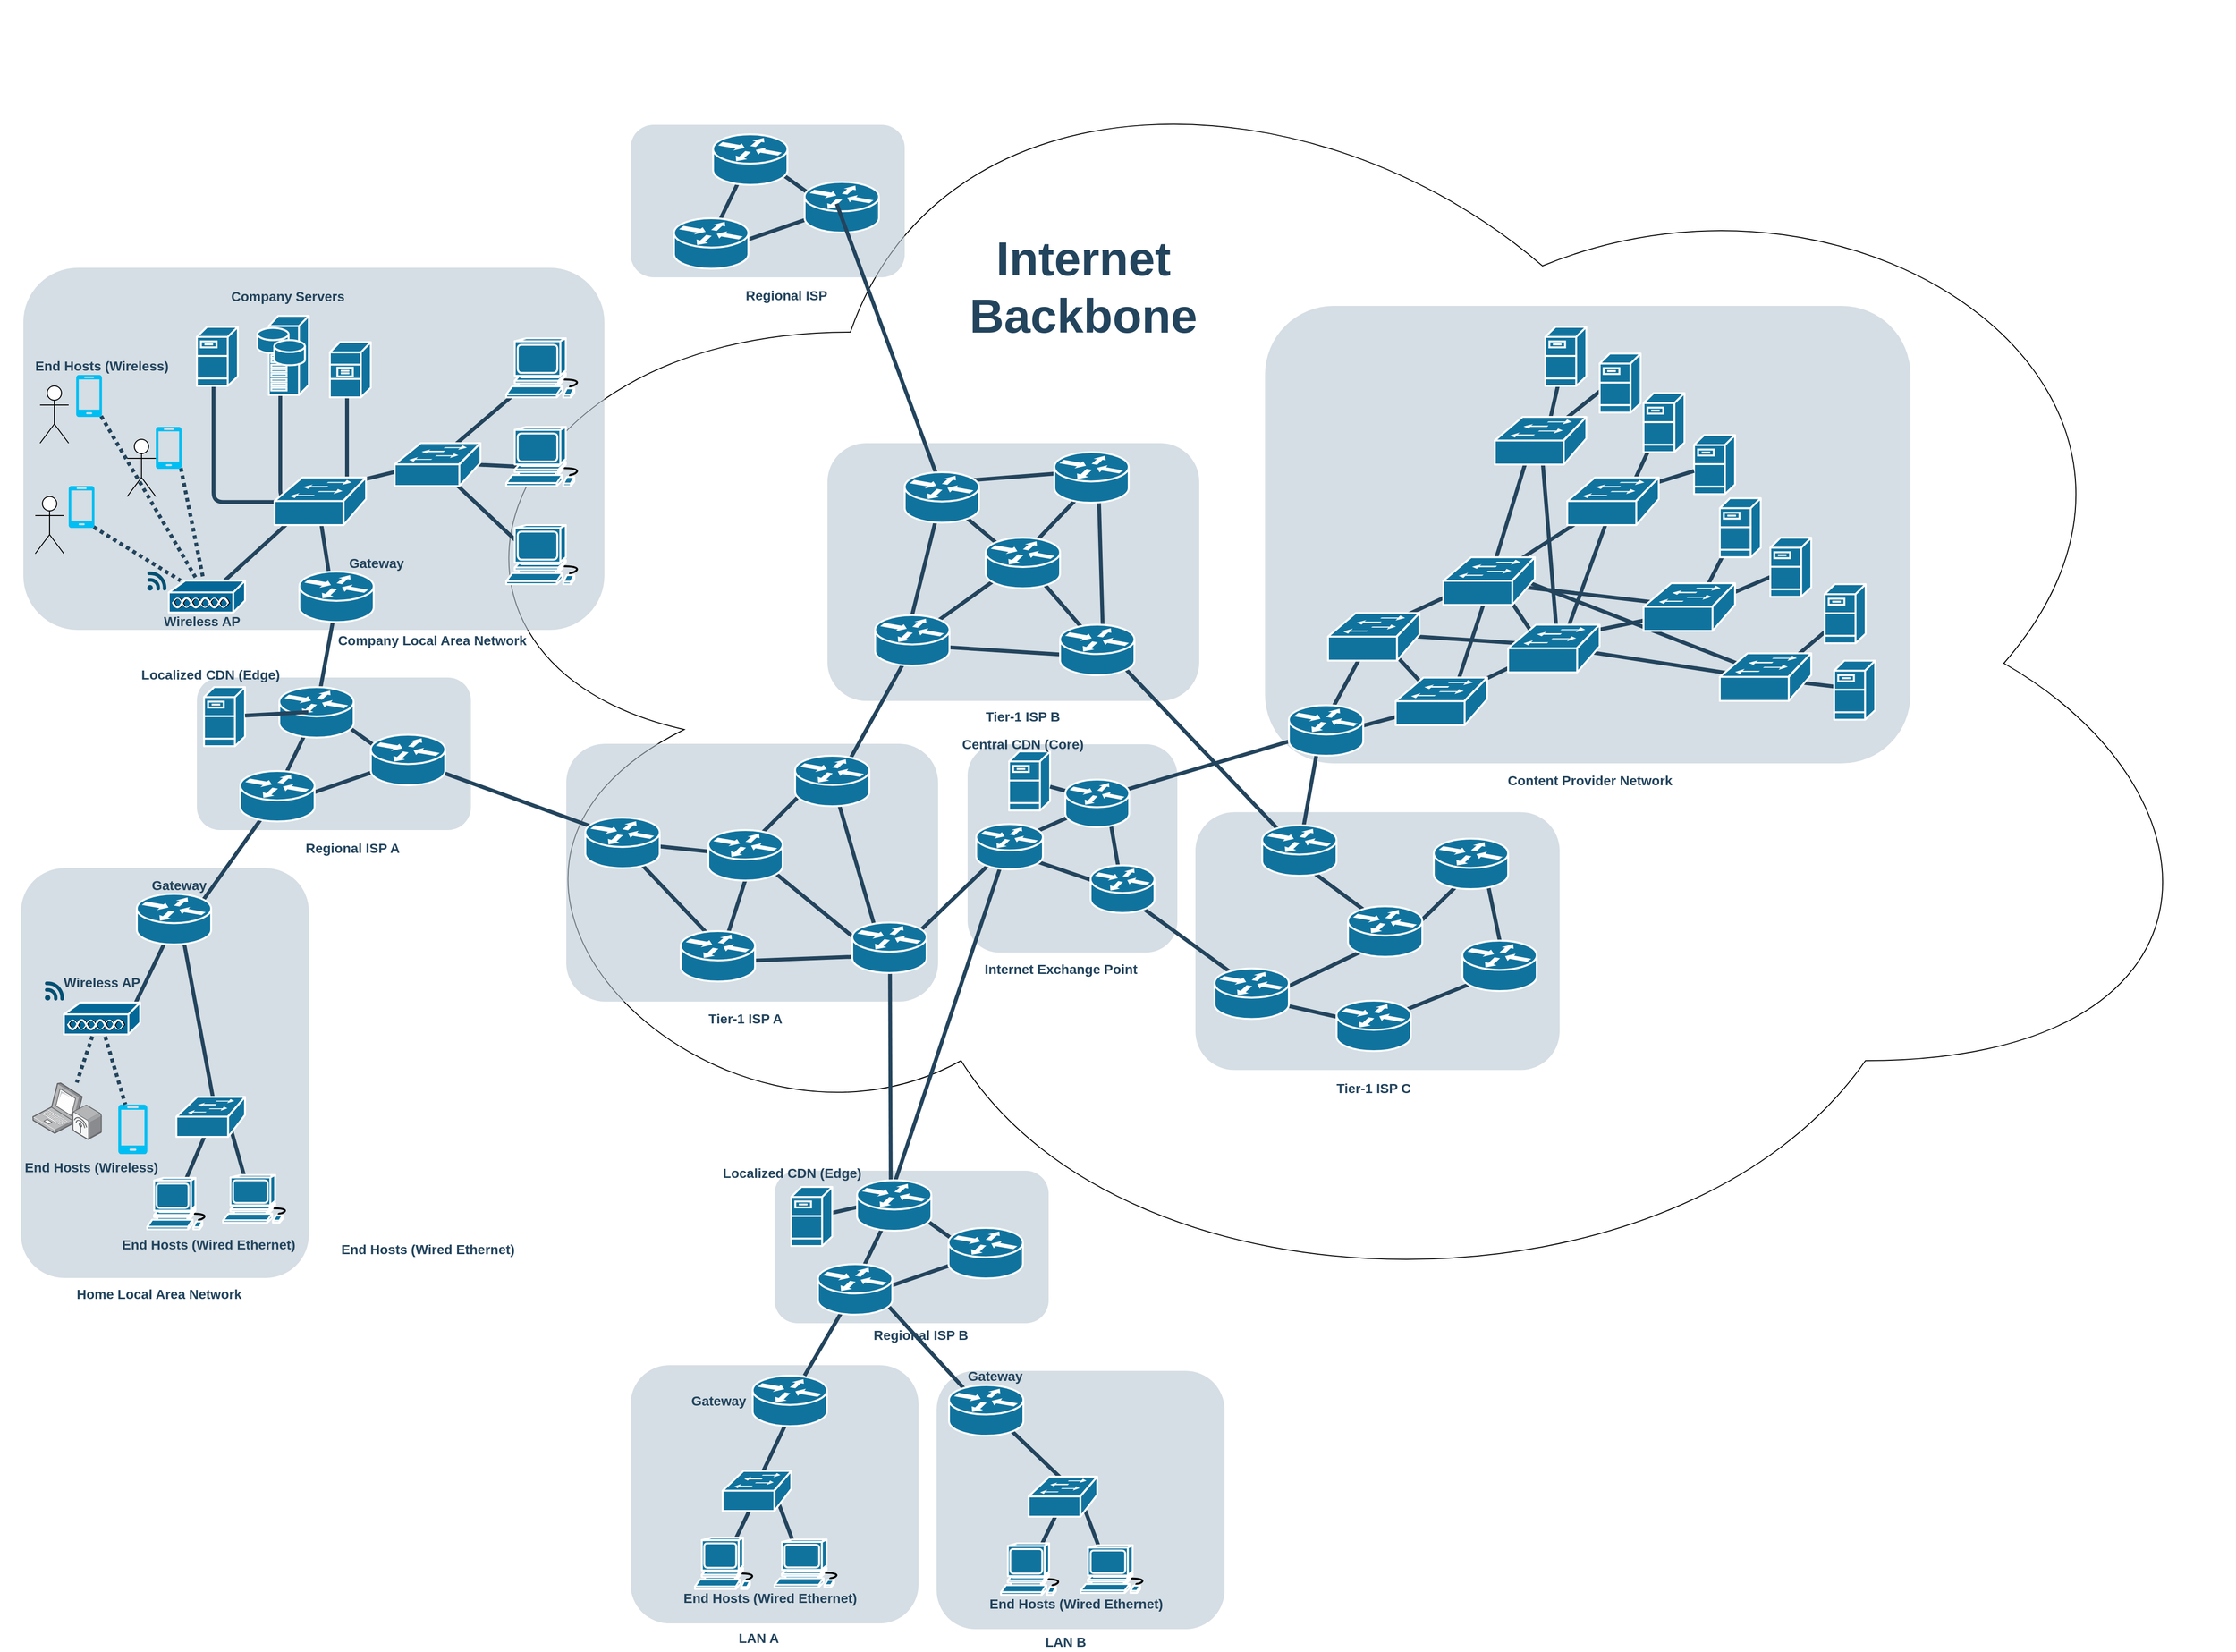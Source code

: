 <mxfile version="28.2.8">
  <diagram id="6a731a19-8d31-9384-78a2-239565b7b9f0" name="Page-1">
    <mxGraphModel dx="3169" dy="2833" grid="1" gridSize="10" guides="1" tooltips="1" connect="1" arrows="1" fold="1" page="1" pageScale="1" pageWidth="827" pageHeight="1169" background="none" math="0" shadow="0">
      <root>
        <mxCell id="0" />
        <mxCell id="1" parent="0" />
        <mxCell id="8mqi0Wb3uONjZXPuttcm-2519" value="" style="ellipse;shape=cloud;whiteSpace=wrap;html=1;" vertex="1" parent="1">
          <mxGeometry x="414" y="-260" width="1936" height="1390" as="geometry" />
        </mxCell>
        <mxCell id="8mqi0Wb3uONjZXPuttcm-2292" value="" style="rounded=1;whiteSpace=wrap;html=1;strokeColor=none;fillColor=#BAC8D3;fontSize=24;fontColor=#23445D;align=center;opacity=60;" vertex="1" parent="1">
          <mxGeometry x="600" y="519.5" width="390" height="270.5" as="geometry" />
        </mxCell>
        <mxCell id="2086" value="" style="rounded=1;whiteSpace=wrap;html=1;strokeColor=none;fillColor=#BAC8D3;fontSize=24;fontColor=#23445D;align=center;opacity=60;" parent="1" vertex="1">
          <mxGeometry x="212.5" y="450" width="287.5" height="160" as="geometry" />
        </mxCell>
        <mxCell id="2093" value="" style="rounded=1;whiteSpace=wrap;html=1;strokeColor=none;fillColor=#BAC8D3;fontSize=24;fontColor=#23445D;align=center;opacity=60;" parent="1" vertex="1">
          <mxGeometry x="28" y="650" width="302" height="430" as="geometry" />
        </mxCell>
        <mxCell id="2095" value="" style="rounded=1;whiteSpace=wrap;html=1;strokeColor=none;fillColor=#BAC8D3;fontSize=24;fontColor=#23445D;align=center;opacity=60;" parent="1" vertex="1">
          <mxGeometry x="30.5" y="20" width="609.5" height="380" as="geometry" />
        </mxCell>
        <mxCell id="2158" value="" style="edgeStyle=elbowEdgeStyle;elbow=horizontal;endArrow=none;html=1;strokeColor=#23445D;endFill=0;strokeWidth=4;rounded=1;exitX=0.446;exitY=0.556;exitDx=0;exitDy=0;exitPerimeter=0;" parent="1" target="2099" edge="1" source="2107">
          <mxGeometry width="100" height="100" relative="1" as="geometry">
            <mxPoint x="337" y="210" as="sourcePoint" />
            <mxPoint x="337.333" y="156.944" as="targetPoint" />
            <Array as="points">
              <mxPoint x="370" y="180" />
            </Array>
          </mxGeometry>
        </mxCell>
        <mxCell id="2159" value="" style="edgeStyle=elbowEdgeStyle;elbow=horizontal;endArrow=none;html=1;strokeColor=#23445D;endFill=0;strokeWidth=4;rounded=1;exitX=0.404;exitY=0.468;exitDx=0;exitDy=0;exitPerimeter=0;" parent="1" target="2100" edge="1" source="2107">
          <mxGeometry width="100" height="100" relative="1" as="geometry">
            <mxPoint x="267" y="210" as="sourcePoint" />
            <mxPoint x="266.806" y="156.944" as="targetPoint" />
            <Array as="points">
              <mxPoint x="300" y="230" />
            </Array>
          </mxGeometry>
        </mxCell>
        <mxCell id="2160" value="" style="edgeStyle=elbowEdgeStyle;elbow=horizontal;endArrow=none;html=1;strokeColor=#23445D;endFill=0;strokeWidth=4;rounded=1;exitX=0.472;exitY=0.514;exitDx=0;exitDy=0;exitPerimeter=0;entryX=1;entryY=0.5;entryDx=0;entryDy=0;entryPerimeter=0;" parent="1" target="2097" edge="1" source="2107">
          <mxGeometry width="100" height="100" relative="1" as="geometry">
            <mxPoint x="199" y="210" as="sourcePoint" />
            <mxPoint x="198.806" y="156.944" as="targetPoint" />
            <Array as="points">
              <mxPoint x="230" y="190" />
            </Array>
          </mxGeometry>
        </mxCell>
        <mxCell id="2172" style="edgeStyle=none;rounded=1;html=1;strokeColor=#23445D;endArrow=none;endFill=0;strokeWidth=4;entryX=0.784;entryY=0.347;entryDx=0;entryDy=0;entryPerimeter=0;exitX=0.489;exitY=0.52;exitDx=0;exitDy=0;exitPerimeter=0;" parent="1" source="8mqi0Wb3uONjZXPuttcm-2284" target="8mqi0Wb3uONjZXPuttcm-2258" edge="1">
          <mxGeometry relative="1" as="geometry">
            <mxPoint x="320" y="580" as="sourcePoint" />
            <mxPoint x="235" y="554.953" as="targetPoint" />
          </mxGeometry>
        </mxCell>
        <mxCell id="2201" style="rounded=1;html=1;strokeColor=#23445D;endArrow=none;endFill=0;strokeWidth=4;exitX=0.474;exitY=0.486;exitDx=0;exitDy=0;exitPerimeter=0;entryX=0.651;entryY=0.505;entryDx=0;entryDy=0;entryPerimeter=0;" parent="1" source="2133" target="2135" edge="1">
          <mxGeometry relative="1" as="geometry" />
        </mxCell>
        <mxCell id="2226" value="&lt;font color=&quot;#23445d&quot;&gt;Company Local Area Network&lt;/font&gt;" style="rounded=1;whiteSpace=wrap;html=1;strokeColor=none;fillColor=none;fontSize=14;fontColor=#742B21;align=center;fontStyle=1" parent="1" vertex="1">
          <mxGeometry x="347" y="401" width="225" height="19" as="geometry" />
        </mxCell>
        <mxCell id="2233" value="Home Local Area Network" style="rounded=1;whiteSpace=wrap;html=1;strokeColor=none;fillColor=none;fontSize=14;fontColor=#23445D;align=center;fontStyle=1" parent="1" vertex="1">
          <mxGeometry x="75" y="1087" width="196" height="19" as="geometry" />
        </mxCell>
        <mxCell id="2257" style="edgeStyle=orthogonalEdgeStyle;curved=1;rounded=0;jumpStyle=none;html=1;exitX=0.75;exitY=0;entryX=0.75;entryY=0;shadow=0;labelBackgroundColor=#ffffff;startArrow=none;startFill=0;endArrow=none;endFill=0;endSize=10;jettySize=auto;orthogonalLoop=1;strokeColor=#23445D;strokeWidth=2;fillColor=#F08705;fontFamily=Helvetica;fontSize=25;fontColor=#23445D;align=left;" parent="1" edge="1">
          <mxGeometry relative="1" as="geometry">
            <mxPoint x="813.75" y="434" as="sourcePoint" />
            <mxPoint x="813.75" y="434" as="targetPoint" />
          </mxGeometry>
        </mxCell>
        <mxCell id="8mqi0Wb3uONjZXPuttcm-2264" style="rounded=1;html=1;entryX=1;entryY=0.67;entryPerimeter=0;strokeColor=#23445D;endArrow=none;endFill=0;strokeWidth=4;entryDx=0;entryDy=0;" edge="1" parent="1">
          <mxGeometry relative="1" as="geometry">
            <mxPoint x="189" y="707" as="sourcePoint" />
            <mxPoint x="143" y="802.21" as="targetPoint" />
          </mxGeometry>
        </mxCell>
        <mxCell id="8mqi0Wb3uONjZXPuttcm-2265" value="" style="points=[[0.005,0.09,0],[0.08,0,0],[0.76,0.25,0],[1,0.92,0],[0.91,0.995,0],[0.57,0.995,0],[0.045,0.955,0],[0.005,0.43,0]];verticalLabelPosition=bottom;sketch=0;html=1;verticalAlign=top;aspect=fixed;align=center;pointerEvents=1;shape=mxgraph.cisco19.3g_4g_indicator;fillColor=#005073;strokeColor=none;" vertex="1" parent="1">
          <mxGeometry x="53" y="769" width="20" height="20" as="geometry" />
        </mxCell>
        <mxCell id="8mqi0Wb3uONjZXPuttcm-2266" value="" style="image;points=[];aspect=fixed;html=1;align=center;shadow=0;dashed=0;image=img/lib/allied_telesis/wireless/Laptop_Wireless.svg;" vertex="1" parent="1">
          <mxGeometry x="40" y="875" width="72.92" height="60" as="geometry" />
        </mxCell>
        <mxCell id="8mqi0Wb3uONjZXPuttcm-2270" value="" style="verticalLabelPosition=bottom;html=1;verticalAlign=top;align=center;strokeColor=none;fillColor=#00BEF2;shape=mxgraph.azure.mobile;pointerEvents=1;" vertex="1" parent="1">
          <mxGeometry x="130" y="898" width="30.5" height="52" as="geometry" />
        </mxCell>
        <mxCell id="8mqi0Wb3uONjZXPuttcm-2271" style="rounded=1;html=1;entryX=0.548;entryY=0.163;entryPerimeter=0;strokeColor=#23445D;endArrow=none;endFill=0;strokeWidth=4;entryDx=0;entryDy=0;exitX=0.581;exitY=0.538;exitDx=0;exitDy=0;exitPerimeter=0;" edge="1" parent="1" source="8mqi0Wb3uONjZXPuttcm-2258" target="8mqi0Wb3uONjZXPuttcm-2268">
          <mxGeometry relative="1" as="geometry">
            <mxPoint x="263" y="804" as="sourcePoint" />
            <mxPoint x="217" y="899" as="targetPoint" />
          </mxGeometry>
        </mxCell>
        <mxCell id="8mqi0Wb3uONjZXPuttcm-2272" style="rounded=1;html=1;strokeColor=#23445D;endArrow=none;endFill=0;strokeWidth=4;exitX=0.548;exitY=0.432;exitDx=0;exitDy=0;exitPerimeter=0;entryX=0.369;entryY=0.71;entryDx=0;entryDy=0;entryPerimeter=0;" edge="1" parent="1" source="8mqi0Wb3uONjZXPuttcm-2268" target="8mqi0Wb3uONjZXPuttcm-2267">
          <mxGeometry relative="1" as="geometry">
            <mxPoint x="175.5" y="932" as="sourcePoint" />
            <mxPoint x="129.5" y="1027" as="targetPoint" />
          </mxGeometry>
        </mxCell>
        <mxCell id="8mqi0Wb3uONjZXPuttcm-2274" style="rounded=1;html=1;entryX=0.444;entryY=0.723;entryPerimeter=0;strokeColor=#23445D;endArrow=none;endFill=0;strokeWidth=4;entryDx=0;entryDy=0;exitX=0.729;exitY=0.411;exitDx=0;exitDy=0;exitPerimeter=0;" edge="1" parent="1" source="8mqi0Wb3uONjZXPuttcm-2268" target="8mqi0Wb3uONjZXPuttcm-2269">
          <mxGeometry relative="1" as="geometry">
            <mxPoint x="306" y="960" as="sourcePoint" />
            <mxPoint x="260" y="1055" as="targetPoint" />
          </mxGeometry>
        </mxCell>
        <mxCell id="8mqi0Wb3uONjZXPuttcm-2267" value="" style="shape=mxgraph.cisco.computers_and_peripherals.workstation;html=1;dashed=0;fillColor=#10739E;strokeColor=#ffffff;strokeWidth=2;verticalLabelPosition=bottom;verticalAlign=top;fontFamily=Helvetica;fontSize=36;fontColor=#FFB366" vertex="1" parent="1">
          <mxGeometry x="160.5" y="975" width="67" height="54" as="geometry" />
        </mxCell>
        <mxCell id="8mqi0Wb3uONjZXPuttcm-2269" value="" style="shape=mxgraph.cisco.computers_and_peripherals.workstation;html=1;dashed=0;fillColor=#10739E;strokeColor=#ffffff;strokeWidth=2;verticalLabelPosition=bottom;verticalAlign=top;fontFamily=Helvetica;fontSize=36;fontColor=#FFB366" vertex="1" parent="1">
          <mxGeometry x="240" y="972" width="72.5" height="50" as="geometry" />
        </mxCell>
        <mxCell id="8mqi0Wb3uONjZXPuttcm-2268" value="" style="shape=mxgraph.cisco.switches.workgroup_switch;html=1;dashed=0;fillColor=#10739E;strokeColor=#ffffff;strokeWidth=2;verticalLabelPosition=bottom;verticalAlign=top;fontFamily=Helvetica;fontSize=36;fontColor=#FFB366" vertex="1" parent="1">
          <mxGeometry x="191" y="890" width="72" height="42" as="geometry" />
        </mxCell>
        <mxCell id="8mqi0Wb3uONjZXPuttcm-2258" value="" style="shape=mxgraph.cisco.routers.router;html=1;dashed=0;fillColor=#10739E;strokeColor=#ffffff;strokeWidth=2;verticalLabelPosition=bottom;verticalAlign=top;fontFamily=Helvetica;fontSize=36;fontColor=#FFB366" vertex="1" parent="1">
          <mxGeometry x="149.5" y="677" width="78" height="53" as="geometry" />
        </mxCell>
        <mxCell id="8mqi0Wb3uONjZXPuttcm-2275" style="rounded=1;html=1;strokeColor=#23445D;endArrow=none;endFill=0;strokeWidth=4;exitX=0.483;exitY=0.695;exitDx=0;exitDy=0;exitPerimeter=0;curved=0;dashed=1;dashPattern=1 1;" edge="1" parent="1" target="8mqi0Wb3uONjZXPuttcm-2266">
          <mxGeometry relative="1" as="geometry">
            <mxPoint x="110.429" y="803.785" as="sourcePoint" />
            <mxPoint x="255" y="1041" as="targetPoint" />
          </mxGeometry>
        </mxCell>
        <mxCell id="8mqi0Wb3uONjZXPuttcm-2276" style="rounded=1;html=1;strokeColor=#23445D;endArrow=none;endFill=0;strokeWidth=4;exitX=0.469;exitY=0.695;exitDx=0;exitDy=0;exitPerimeter=0;curved=0;dashed=1;dashPattern=1 1;" edge="1" parent="1" target="8mqi0Wb3uONjZXPuttcm-2270">
          <mxGeometry relative="1" as="geometry">
            <mxPoint x="109.547" y="803.785" as="sourcePoint" />
            <mxPoint x="120" y="913" as="targetPoint" />
          </mxGeometry>
        </mxCell>
        <mxCell id="8mqi0Wb3uONjZXPuttcm-2277" value="Gateway" style="rounded=1;whiteSpace=wrap;html=1;strokeColor=none;fillColor=none;fontSize=14;fontColor=#23445D;align=center;fontStyle=1" vertex="1" parent="1">
          <mxGeometry x="135" y="658" width="118" height="19" as="geometry" />
        </mxCell>
        <mxCell id="8mqi0Wb3uONjZXPuttcm-2278" value="End Hosts (Wired Ethernet)" style="rounded=1;whiteSpace=wrap;html=1;strokeColor=none;fillColor=none;fontSize=14;fontColor=#23445D;align=center;fontStyle=1" vertex="1" parent="1">
          <mxGeometry x="130" y="1035" width="190" height="19" as="geometry" />
        </mxCell>
        <mxCell id="8mqi0Wb3uONjZXPuttcm-2279" value="Wireless AP" style="rounded=1;whiteSpace=wrap;html=1;strokeColor=none;fillColor=none;fontSize=14;fontColor=#23445D;align=center;fontStyle=1" vertex="1" parent="1">
          <mxGeometry x="18" y="760" width="190" height="19" as="geometry" />
        </mxCell>
        <mxCell id="8mqi0Wb3uONjZXPuttcm-2280" value="End Hosts (Wireless)" style="rounded=1;whiteSpace=wrap;html=1;strokeColor=none;fillColor=none;fontSize=14;fontColor=#23445D;align=center;fontStyle=1" vertex="1" parent="1">
          <mxGeometry x="6.5" y="954" width="190" height="19" as="geometry" />
        </mxCell>
        <mxCell id="8mqi0Wb3uONjZXPuttcm-2281" value="" style="shape=mxgraph.cisco.misc.access_point;html=1;pointerEvents=1;dashed=0;fillColor=#036897;strokeColor=#ffffff;strokeWidth=2;verticalLabelPosition=bottom;verticalAlign=top;align=center;outlineConnect=0;" vertex="1" parent="1">
          <mxGeometry x="73" y="791" width="80" height="34" as="geometry" />
        </mxCell>
        <mxCell id="8mqi0Wb3uONjZXPuttcm-2285" value="Regional ISP A" style="rounded=1;whiteSpace=wrap;html=1;strokeColor=none;fillColor=none;fontSize=14;fontColor=#23445D;align=center;fontStyle=1" vertex="1" parent="1">
          <mxGeometry x="277.5" y="619" width="196" height="19" as="geometry" />
        </mxCell>
        <mxCell id="8mqi0Wb3uONjZXPuttcm-2289" style="edgeStyle=none;rounded=1;html=1;strokeColor=#23445D;endArrow=none;endFill=0;strokeWidth=4;entryX=0.484;entryY=0.443;entryDx=0;entryDy=0;entryPerimeter=0;exitX=0.503;exitY=0.453;exitDx=0;exitDy=0;exitPerimeter=0;" edge="1" parent="1" source="8mqi0Wb3uONjZXPuttcm-2287" target="8mqi0Wb3uONjZXPuttcm-2284">
          <mxGeometry relative="1" as="geometry">
            <mxPoint x="445" y="630" as="sourcePoint" />
            <mxPoint x="360" y="749" as="targetPoint" />
          </mxGeometry>
        </mxCell>
        <mxCell id="8mqi0Wb3uONjZXPuttcm-2290" style="edgeStyle=none;rounded=1;html=1;strokeColor=#23445D;endArrow=none;endFill=0;strokeWidth=4;entryX=0.474;entryY=0.665;entryDx=0;entryDy=0;entryPerimeter=0;exitX=0.744;exitY=0.594;exitDx=0;exitDy=0;exitPerimeter=0;" edge="1" parent="1" source="8mqi0Wb3uONjZXPuttcm-2287" target="8mqi0Wb3uONjZXPuttcm-2288">
          <mxGeometry relative="1" as="geometry">
            <mxPoint x="485" y="680" as="sourcePoint" />
            <mxPoint x="400" y="799" as="targetPoint" />
          </mxGeometry>
        </mxCell>
        <mxCell id="8mqi0Wb3uONjZXPuttcm-2291" style="edgeStyle=none;rounded=1;html=1;strokeColor=#23445D;endArrow=none;endFill=0;strokeWidth=4;entryX=0.628;entryY=0.608;entryDx=0;entryDy=0;entryPerimeter=0;exitX=0.683;exitY=0.406;exitDx=0;exitDy=0;exitPerimeter=0;" edge="1" parent="1" source="8mqi0Wb3uONjZXPuttcm-2288" target="8mqi0Wb3uONjZXPuttcm-2284">
          <mxGeometry relative="1" as="geometry">
            <mxPoint x="535" y="710" as="sourcePoint" />
            <mxPoint x="450" y="829" as="targetPoint" />
          </mxGeometry>
        </mxCell>
        <mxCell id="8mqi0Wb3uONjZXPuttcm-2284" value="" style="shape=mxgraph.cisco.routers.router;html=1;dashed=0;fillColor=#10739E;strokeColor=#ffffff;strokeWidth=2;verticalLabelPosition=bottom;verticalAlign=top;fontFamily=Helvetica;fontSize=36;fontColor=#FFB366" vertex="1" parent="1">
          <mxGeometry x="258" y="548" width="78" height="53" as="geometry" />
        </mxCell>
        <mxCell id="8mqi0Wb3uONjZXPuttcm-2288" value="" style="shape=mxgraph.cisco.routers.router;html=1;dashed=0;fillColor=#10739E;strokeColor=#ffffff;strokeWidth=2;verticalLabelPosition=bottom;verticalAlign=top;fontFamily=Helvetica;fontSize=36;fontColor=#FFB366" vertex="1" parent="1">
          <mxGeometry x="395" y="510" width="78" height="53" as="geometry" />
        </mxCell>
        <mxCell id="8mqi0Wb3uONjZXPuttcm-2293" value="" style="rounded=1;whiteSpace=wrap;html=1;strokeColor=none;fillColor=#BAC8D3;fontSize=24;fontColor=#23445D;align=center;opacity=60;" vertex="1" parent="1">
          <mxGeometry x="1260" y="591.25" width="382" height="270.5" as="geometry" />
        </mxCell>
        <mxCell id="8mqi0Wb3uONjZXPuttcm-2294" value="" style="rounded=1;whiteSpace=wrap;html=1;strokeColor=none;fillColor=#BAC8D3;fontSize=24;fontColor=#23445D;align=center;opacity=60;" vertex="1" parent="1">
          <mxGeometry x="874" y="204" width="390" height="270.5" as="geometry" />
        </mxCell>
        <mxCell id="8mqi0Wb3uONjZXPuttcm-2302" value="" style="rounded=1;whiteSpace=wrap;html=1;strokeColor=none;fillColor=#BAC8D3;fontSize=24;fontColor=#23445D;align=center;opacity=60;" vertex="1" parent="1">
          <mxGeometry x="1021" y="520" width="220" height="218.5" as="geometry" />
        </mxCell>
        <mxCell id="8mqi0Wb3uONjZXPuttcm-2305" style="rounded=1;html=1;strokeColor=#23445D;endArrow=none;endFill=0;strokeWidth=4;exitX=0.603;exitY=0.509;exitDx=0;exitDy=0;exitPerimeter=0;" edge="1" parent="1" source="2133" target="8mqi0Wb3uONjZXPuttcm-2297">
          <mxGeometry relative="1" as="geometry">
            <mxPoint x="710" y="690" as="sourcePoint" />
            <mxPoint x="766" y="756" as="targetPoint" />
          </mxGeometry>
        </mxCell>
        <mxCell id="8mqi0Wb3uONjZXPuttcm-2306" style="rounded=1;html=1;strokeColor=#23445D;endArrow=none;endFill=0;strokeWidth=4;exitX=0.615;exitY=0.453;exitDx=0;exitDy=0;exitPerimeter=0;entryX=0.506;entryY=0.646;entryDx=0;entryDy=0;entryPerimeter=0;" edge="1" parent="1" source="8mqi0Wb3uONjZXPuttcm-2297" target="2135">
          <mxGeometry relative="1" as="geometry">
            <mxPoint x="830" y="700" as="sourcePoint" />
            <mxPoint x="886" y="766" as="targetPoint" />
          </mxGeometry>
        </mxCell>
        <mxCell id="8mqi0Wb3uONjZXPuttcm-2307" style="rounded=1;html=1;strokeColor=#23445D;endArrow=none;endFill=0;strokeWidth=4;exitX=0.647;exitY=0.547;exitDx=0;exitDy=0;exitPerimeter=0;entryX=0.314;entryY=0.651;entryDx=0;entryDy=0;entryPerimeter=0;" edge="1" parent="1" source="8mqi0Wb3uONjZXPuttcm-2297" target="8mqi0Wb3uONjZXPuttcm-2298">
          <mxGeometry relative="1" as="geometry">
            <mxPoint x="820" y="760" as="sourcePoint" />
            <mxPoint x="876" y="826" as="targetPoint" />
          </mxGeometry>
        </mxCell>
        <mxCell id="8mqi0Wb3uONjZXPuttcm-2308" style="rounded=1;html=1;strokeColor=#23445D;endArrow=none;endFill=0;strokeWidth=4;exitX=0.715;exitY=0.599;exitDx=0;exitDy=0;exitPerimeter=0;entryX=0.506;entryY=0.651;entryDx=0;entryDy=0;entryPerimeter=0;" edge="1" parent="1" source="2135" target="8mqi0Wb3uONjZXPuttcm-2298">
          <mxGeometry relative="1" as="geometry">
            <mxPoint x="830" y="770" as="sourcePoint" />
            <mxPoint x="886" y="836" as="targetPoint" />
          </mxGeometry>
        </mxCell>
        <mxCell id="8mqi0Wb3uONjZXPuttcm-2309" style="rounded=1;html=1;strokeColor=#23445D;endArrow=none;endFill=0;strokeWidth=4;entryX=0.41;entryY=0.627;entryDx=0;entryDy=0;entryPerimeter=0;" edge="1" parent="1" source="8mqi0Wb3uONjZXPuttcm-2299" target="8mqi0Wb3uONjZXPuttcm-2298">
          <mxGeometry relative="1" as="geometry">
            <mxPoint x="930" y="750" as="sourcePoint" />
            <mxPoint x="986" y="816" as="targetPoint" />
          </mxGeometry>
        </mxCell>
        <mxCell id="2135" value="" style="shape=mxgraph.cisco.routers.router;html=1;dashed=0;fillColor=#10739E;strokeColor=#ffffff;strokeWidth=2;verticalLabelPosition=bottom;verticalAlign=top;fontFamily=Helvetica;fontSize=36;fontColor=#FFB366" parent="1" vertex="1">
          <mxGeometry x="720" y="716" width="78" height="53" as="geometry" />
        </mxCell>
        <mxCell id="8mqi0Wb3uONjZXPuttcm-2312" style="rounded=1;html=1;strokeColor=#23445D;endArrow=none;endFill=0;strokeWidth=4;entryX=0.41;entryY=0.274;entryDx=0;entryDy=0;entryPerimeter=0;exitX=0.455;exitY=0.453;exitDx=0;exitDy=0;exitPerimeter=0;" edge="1" parent="1" source="8mqi0Wb3uONjZXPuttcm-2297" target="8mqi0Wb3uONjZXPuttcm-2299">
          <mxGeometry relative="1" as="geometry">
            <mxPoint x="900" y="670" as="sourcePoint" />
            <mxPoint x="945" y="825" as="targetPoint" />
          </mxGeometry>
        </mxCell>
        <mxCell id="8mqi0Wb3uONjZXPuttcm-2297" value="" style="shape=mxgraph.cisco.routers.router;html=1;dashed=0;fillColor=#10739E;strokeColor=#ffffff;strokeWidth=2;verticalLabelPosition=bottom;verticalAlign=top;fontFamily=Helvetica;fontSize=36;fontColor=#FFB366" vertex="1" parent="1">
          <mxGeometry x="749" y="610" width="78" height="53" as="geometry" />
        </mxCell>
        <mxCell id="8mqi0Wb3uONjZXPuttcm-2324" value="Tier-1 ISP A" style="rounded=1;whiteSpace=wrap;html=1;strokeColor=none;fillColor=none;fontSize=14;fontColor=#23445D;align=center;fontStyle=1" vertex="1" parent="1">
          <mxGeometry x="690" y="798.5" width="196" height="19" as="geometry" />
        </mxCell>
        <mxCell id="8mqi0Wb3uONjZXPuttcm-2326" value="Tier-1 ISP B" style="rounded=1;whiteSpace=wrap;html=1;strokeColor=none;fillColor=none;fontSize=14;fontColor=#23445D;align=center;fontStyle=1" vertex="1" parent="1">
          <mxGeometry x="981" y="481" width="196" height="19" as="geometry" />
        </mxCell>
        <mxCell id="8mqi0Wb3uONjZXPuttcm-2327" value="Tier-1 ISP C" style="rounded=1;whiteSpace=wrap;html=1;strokeColor=none;fillColor=none;fontSize=14;fontColor=#23445D;align=center;fontStyle=1" vertex="1" parent="1">
          <mxGeometry x="1349" y="871" width="196" height="19" as="geometry" />
        </mxCell>
        <mxCell id="8mqi0Wb3uONjZXPuttcm-2328" style="rounded=1;html=1;strokeColor=#23445D;endArrow=none;endFill=0;strokeWidth=4;entryX=0.52;entryY=0.584;entryDx=0;entryDy=0;entryPerimeter=0;exitX=0.554;exitY=0.556;exitDx=0;exitDy=0;exitPerimeter=0;" edge="1" parent="1" source="8mqi0Wb3uONjZXPuttcm-2299" target="8mqi0Wb3uONjZXPuttcm-2313">
          <mxGeometry relative="1" as="geometry">
            <mxPoint x="930" y="630" as="sourcePoint" />
            <mxPoint x="975" y="785" as="targetPoint" />
          </mxGeometry>
        </mxCell>
        <mxCell id="8mqi0Wb3uONjZXPuttcm-2329" style="rounded=1;html=1;strokeColor=#23445D;endArrow=none;endFill=0;strokeWidth=4;entryX=0.491;entryY=0.449;entryDx=0;entryDy=0;entryPerimeter=0;exitX=0.453;exitY=0.524;exitDx=0;exitDy=0;exitPerimeter=0;" edge="1" parent="1" source="8mqi0Wb3uONjZXPuttcm-2313" target="8mqi0Wb3uONjZXPuttcm-2315">
          <mxGeometry relative="1" as="geometry">
            <mxPoint x="1054" y="414.5" as="sourcePoint" />
            <mxPoint x="1099" y="569.5" as="targetPoint" />
          </mxGeometry>
        </mxCell>
        <mxCell id="8mqi0Wb3uONjZXPuttcm-2330" style="rounded=1;html=1;strokeColor=#23445D;endArrow=none;endFill=0;strokeWidth=4;entryX=0.412;entryY=0.504;entryDx=0;entryDy=0;entryPerimeter=0;exitX=0.474;exitY=0.614;exitDx=0;exitDy=0;exitPerimeter=0;" edge="1" parent="1" source="8mqi0Wb3uONjZXPuttcm-2314" target="8mqi0Wb3uONjZXPuttcm-2313">
          <mxGeometry relative="1" as="geometry">
            <mxPoint x="1104" y="354.5" as="sourcePoint" />
            <mxPoint x="1149" y="509.5" as="targetPoint" />
          </mxGeometry>
        </mxCell>
        <mxCell id="8mqi0Wb3uONjZXPuttcm-2331" style="rounded=1;html=1;strokeColor=#23445D;endArrow=none;endFill=0;strokeWidth=4;entryX=0.503;entryY=0.415;entryDx=0;entryDy=0;entryPerimeter=0;exitX=0.545;exitY=0.508;exitDx=0;exitDy=0;exitPerimeter=0;" edge="1" parent="1" source="8mqi0Wb3uONjZXPuttcm-2315" target="8mqi0Wb3uONjZXPuttcm-2317">
          <mxGeometry relative="1" as="geometry">
            <mxPoint x="1094" y="444.5" as="sourcePoint" />
            <mxPoint x="1139" y="599.5" as="targetPoint" />
          </mxGeometry>
        </mxCell>
        <mxCell id="8mqi0Wb3uONjZXPuttcm-2333" style="rounded=1;html=1;strokeColor=#23445D;endArrow=none;endFill=0;strokeWidth=4;entryX=0.489;entryY=0.634;entryDx=0;entryDy=0;entryPerimeter=0;exitX=0.628;exitY=0.604;exitDx=0;exitDy=0;exitPerimeter=0;" edge="1" parent="1" source="8mqi0Wb3uONjZXPuttcm-2313" target="8mqi0Wb3uONjZXPuttcm-2317">
          <mxGeometry relative="1" as="geometry">
            <mxPoint x="1174" y="374.5" as="sourcePoint" />
            <mxPoint x="1219" y="529.5" as="targetPoint" />
          </mxGeometry>
        </mxCell>
        <mxCell id="8mqi0Wb3uONjZXPuttcm-2334" style="rounded=1;html=1;strokeColor=#23445D;endArrow=none;endFill=0;strokeWidth=4;entryX=0.593;entryY=0.613;entryDx=0;entryDy=0;entryPerimeter=0;exitX=0.584;exitY=0.554;exitDx=0;exitDy=0;exitPerimeter=0;" edge="1" parent="1" source="8mqi0Wb3uONjZXPuttcm-2317" target="8mqi0Wb3uONjZXPuttcm-2316">
          <mxGeometry relative="1" as="geometry">
            <mxPoint x="1194" y="364.5" as="sourcePoint" />
            <mxPoint x="1239" y="519.5" as="targetPoint" />
          </mxGeometry>
        </mxCell>
        <mxCell id="8mqi0Wb3uONjZXPuttcm-2335" style="rounded=1;html=1;strokeColor=#23445D;endArrow=none;endFill=0;strokeWidth=4;entryX=0.445;entryY=0.374;entryDx=0;entryDy=0;entryPerimeter=0;" edge="1" parent="1" target="8mqi0Wb3uONjZXPuttcm-2316">
          <mxGeometry relative="1" as="geometry">
            <mxPoint x="1004" y="244.5" as="sourcePoint" />
            <mxPoint x="1049" y="399.5" as="targetPoint" />
          </mxGeometry>
        </mxCell>
        <mxCell id="8mqi0Wb3uONjZXPuttcm-2336" style="rounded=1;html=1;strokeColor=#23445D;endArrow=none;endFill=0;strokeWidth=4;entryX=0.437;entryY=0.468;entryDx=0;entryDy=0;entryPerimeter=0;exitX=0.582;exitY=0.594;exitDx=0;exitDy=0;exitPerimeter=0;" edge="1" parent="1" source="8mqi0Wb3uONjZXPuttcm-2314" target="8mqi0Wb3uONjZXPuttcm-2315">
          <mxGeometry relative="1" as="geometry">
            <mxPoint x="1114" y="404.5" as="sourcePoint" />
            <mxPoint x="1159" y="559.5" as="targetPoint" />
          </mxGeometry>
        </mxCell>
        <mxCell id="8mqi0Wb3uONjZXPuttcm-2337" style="rounded=1;html=1;strokeColor=#23445D;endArrow=none;endFill=0;strokeWidth=4;entryX=0.553;entryY=0.533;entryDx=0;entryDy=0;entryPerimeter=0;exitX=0.572;exitY=0.23;exitDx=0;exitDy=0;exitPerimeter=0;" edge="1" parent="1" source="8mqi0Wb3uONjZXPuttcm-2315" target="8mqi0Wb3uONjZXPuttcm-2316">
          <mxGeometry relative="1" as="geometry">
            <mxPoint x="1104" y="294.5" as="sourcePoint" />
            <mxPoint x="1149" y="449.5" as="targetPoint" />
          </mxGeometry>
        </mxCell>
        <mxCell id="8mqi0Wb3uONjZXPuttcm-2316" value="" style="shape=mxgraph.cisco.routers.router;html=1;dashed=0;fillColor=#10739E;strokeColor=#ffffff;strokeWidth=2;verticalLabelPosition=bottom;verticalAlign=top;fontFamily=Helvetica;fontSize=36;fontColor=#FFB366" vertex="1" parent="1">
          <mxGeometry x="1112" y="213.5" width="78" height="53" as="geometry" />
        </mxCell>
        <mxCell id="8mqi0Wb3uONjZXPuttcm-2315" value="" style="shape=mxgraph.cisco.routers.router;html=1;dashed=0;fillColor=#10739E;strokeColor=#ffffff;strokeWidth=2;verticalLabelPosition=bottom;verticalAlign=top;fontFamily=Helvetica;fontSize=36;fontColor=#FFB366" vertex="1" parent="1">
          <mxGeometry x="1040" y="303.25" width="78" height="53" as="geometry" />
        </mxCell>
        <mxCell id="8mqi0Wb3uONjZXPuttcm-2313" value="" style="shape=mxgraph.cisco.routers.router;html=1;dashed=0;fillColor=#10739E;strokeColor=#ffffff;strokeWidth=2;verticalLabelPosition=bottom;verticalAlign=top;fontFamily=Helvetica;fontSize=36;fontColor=#FFB366" vertex="1" parent="1">
          <mxGeometry x="924" y="384.5" width="78" height="53" as="geometry" />
        </mxCell>
        <mxCell id="8mqi0Wb3uONjZXPuttcm-2299" value="" style="shape=mxgraph.cisco.routers.router;html=1;dashed=0;fillColor=#10739E;strokeColor=#ffffff;strokeWidth=2;verticalLabelPosition=bottom;verticalAlign=top;fontFamily=Helvetica;fontSize=36;fontColor=#FFB366" vertex="1" parent="1">
          <mxGeometry x="840" y="532" width="78" height="53" as="geometry" />
        </mxCell>
        <mxCell id="8mqi0Wb3uONjZXPuttcm-2345" style="edgeStyle=none;rounded=1;html=1;strokeColor=#23445D;endArrow=none;endFill=0;strokeWidth=4;entryX=0.49;entryY=0.432;entryDx=0;entryDy=0;entryPerimeter=0;exitX=0.561;exitY=0.239;exitDx=0;exitDy=0;exitPerimeter=0;" edge="1" parent="1" source="2107" target="8mqi0Wb3uONjZXPuttcm-2339">
          <mxGeometry relative="1" as="geometry">
            <mxPoint x="601" y="410" as="sourcePoint" />
            <mxPoint x="460" y="458" as="targetPoint" />
          </mxGeometry>
        </mxCell>
        <mxCell id="8mqi0Wb3uONjZXPuttcm-2346" style="edgeStyle=none;rounded=1;html=1;strokeColor=#23445D;endArrow=none;endFill=0;strokeWidth=4;entryX=0.532;entryY=0.33;entryDx=0;entryDy=0;entryPerimeter=0;exitX=0.434;exitY=0.567;exitDx=0;exitDy=0;exitPerimeter=0;" edge="1" parent="1" source="2096" target="8mqi0Wb3uONjZXPuttcm-2339">
          <mxGeometry relative="1" as="geometry">
            <mxPoint x="651" y="170" as="sourcePoint" />
            <mxPoint x="510" y="218" as="targetPoint" />
          </mxGeometry>
        </mxCell>
        <mxCell id="8mqi0Wb3uONjZXPuttcm-2347" style="edgeStyle=none;rounded=1;html=1;strokeColor=#23445D;endArrow=none;endFill=0;strokeWidth=4;entryX=0.386;entryY=0.444;entryDx=0;entryDy=0;entryPerimeter=0;exitX=0.53;exitY=0.698;exitDx=0;exitDy=0;exitPerimeter=0;" edge="1" parent="1" source="8mqi0Wb3uONjZXPuttcm-2340" target="8mqi0Wb3uONjZXPuttcm-2339">
          <mxGeometry relative="1" as="geometry">
            <mxPoint x="671" y="240" as="sourcePoint" />
            <mxPoint x="530" y="288" as="targetPoint" />
          </mxGeometry>
        </mxCell>
        <mxCell id="8mqi0Wb3uONjZXPuttcm-2348" style="edgeStyle=none;rounded=1;html=1;strokeColor=#23445D;endArrow=none;endFill=0;strokeWidth=4;entryX=0.443;entryY=0.444;entryDx=0;entryDy=0;entryPerimeter=0;exitX=0.399;exitY=0.613;exitDx=0;exitDy=0;exitPerimeter=0;" edge="1" parent="1" source="8mqi0Wb3uONjZXPuttcm-2341" target="8mqi0Wb3uONjZXPuttcm-2339">
          <mxGeometry relative="1" as="geometry">
            <mxPoint x="641" y="340" as="sourcePoint" />
            <mxPoint x="500" y="388" as="targetPoint" />
          </mxGeometry>
        </mxCell>
        <mxCell id="8mqi0Wb3uONjZXPuttcm-2349" style="edgeStyle=none;rounded=1;html=1;strokeColor=#23445D;endArrow=none;endFill=0;strokeWidth=4;entryX=0.466;entryY=0.434;entryDx=0;entryDy=0;entryPerimeter=0;exitX=0.452;exitY=0.541;exitDx=0;exitDy=0;exitPerimeter=0;" edge="1" parent="1" source="8mqi0Wb3uONjZXPuttcm-2338" target="2107">
          <mxGeometry relative="1" as="geometry">
            <mxPoint x="511" y="320" as="sourcePoint" />
            <mxPoint x="370" y="368" as="targetPoint" />
          </mxGeometry>
        </mxCell>
        <mxCell id="8mqi0Wb3uONjZXPuttcm-2350" style="edgeStyle=none;rounded=1;html=1;strokeColor=#23445D;endArrow=none;endFill=0;strokeWidth=4;entryX=0.504;entryY=0.563;entryDx=0;entryDy=0;entryPerimeter=0;exitX=0.509;exitY=0.377;exitDx=0;exitDy=0;exitPerimeter=0;" edge="1" parent="1" source="8mqi0Wb3uONjZXPuttcm-2287" target="8mqi0Wb3uONjZXPuttcm-2338">
          <mxGeometry relative="1" as="geometry">
            <mxPoint x="491" y="370" as="sourcePoint" />
            <mxPoint x="350" y="418" as="targetPoint" />
          </mxGeometry>
        </mxCell>
        <mxCell id="2097" value="" style="shape=mxgraph.cisco.servers.fileserver;html=1;dashed=0;fillColor=#10739E;strokeColor=#ffffff;strokeWidth=2;verticalLabelPosition=bottom;verticalAlign=top;fontFamily=Helvetica;fontSize=36;fontColor=#FFB366" parent="1" vertex="1">
          <mxGeometry x="212.5" y="82" width="43" height="62" as="geometry" />
        </mxCell>
        <mxCell id="2100" value="" style="shape=mxgraph.cisco.servers.storage_server;html=1;dashed=0;fillColor=#10739E;strokeColor=#ffffff;strokeWidth=2;verticalLabelPosition=bottom;verticalAlign=top;fontFamily=Helvetica;fontSize=36;fontColor=#FFB366" parent="1" vertex="1">
          <mxGeometry x="276" y="70.5" width="54" height="83" as="geometry" />
        </mxCell>
        <mxCell id="2099" value="" style="shape=mxgraph.cisco.servers.file_server;html=1;dashed=0;fillColor=#10739E;strokeColor=#ffffff;strokeWidth=2;verticalLabelPosition=bottom;verticalAlign=top;fontFamily=Helvetica;fontSize=36;fontColor=#FFB366" parent="1" vertex="1">
          <mxGeometry x="352" y="98" width="43" height="58" as="geometry" />
        </mxCell>
        <mxCell id="2096" value="" style="shape=mxgraph.cisco.computers_and_peripherals.workstation;html=1;dashed=0;fillColor=#10739E;strokeColor=#ffffff;strokeWidth=2;verticalLabelPosition=bottom;verticalAlign=top;fontFamily=Helvetica;fontSize=36;fontColor=#FFB366" parent="1" vertex="1">
          <mxGeometry x="537" y="94" width="83" height="62" as="geometry" />
        </mxCell>
        <mxCell id="8mqi0Wb3uONjZXPuttcm-2340" value="" style="shape=mxgraph.cisco.computers_and_peripherals.workstation;html=1;dashed=0;fillColor=#10739E;strokeColor=#ffffff;strokeWidth=2;verticalLabelPosition=bottom;verticalAlign=top;fontFamily=Helvetica;fontSize=36;fontColor=#FFB366" vertex="1" parent="1">
          <mxGeometry x="537" y="187" width="83" height="62" as="geometry" />
        </mxCell>
        <mxCell id="8mqi0Wb3uONjZXPuttcm-2341" value="" style="shape=mxgraph.cisco.computers_and_peripherals.workstation;html=1;dashed=0;fillColor=#10739E;strokeColor=#ffffff;strokeWidth=2;verticalLabelPosition=bottom;verticalAlign=top;fontFamily=Helvetica;fontSize=36;fontColor=#FFB366" vertex="1" parent="1">
          <mxGeometry x="537" y="290" width="83" height="62" as="geometry" />
        </mxCell>
        <mxCell id="8mqi0Wb3uONjZXPuttcm-2339" value="" style="shape=mxgraph.cisco.switches.workgroup_switch;html=1;dashed=0;fillColor=#10739E;strokeColor=#ffffff;strokeWidth=2;verticalLabelPosition=bottom;verticalAlign=top;fontFamily=Helvetica;fontSize=36;fontColor=#FFB366" vertex="1" parent="1">
          <mxGeometry x="420" y="204" width="90" height="45" as="geometry" />
        </mxCell>
        <mxCell id="8mqi0Wb3uONjZXPuttcm-2338" value="" style="shape=mxgraph.cisco.routers.router;html=1;dashed=0;fillColor=#10739E;strokeColor=#ffffff;strokeWidth=2;verticalLabelPosition=bottom;verticalAlign=top;fontFamily=Helvetica;fontSize=36;fontColor=#FFB366" vertex="1" parent="1">
          <mxGeometry x="320" y="338.75" width="78" height="53" as="geometry" />
        </mxCell>
        <mxCell id="8mqi0Wb3uONjZXPuttcm-2287" value="" style="shape=mxgraph.cisco.routers.router;html=1;dashed=0;fillColor=#10739E;strokeColor=#ffffff;strokeWidth=2;verticalLabelPosition=bottom;verticalAlign=top;fontFamily=Helvetica;fontSize=36;fontColor=#FFB366" vertex="1" parent="1">
          <mxGeometry x="299" y="460" width="78" height="53" as="geometry" />
        </mxCell>
        <mxCell id="8mqi0Wb3uONjZXPuttcm-2351" value="" style="shape=umlActor;verticalLabelPosition=bottom;verticalAlign=top;html=1;outlineConnect=0;" vertex="1" parent="1">
          <mxGeometry x="43" y="260" width="30" height="60" as="geometry" />
        </mxCell>
        <mxCell id="8mqi0Wb3uONjZXPuttcm-2355" style="edgeStyle=none;rounded=1;html=1;strokeColor=#23445D;endArrow=none;endFill=0;strokeWidth=4;exitX=0.39;exitY=0.529;exitDx=0;exitDy=0;exitPerimeter=0;" edge="1" parent="1" source="2107" target="8mqi0Wb3uONjZXPuttcm-2352">
          <mxGeometry relative="1" as="geometry">
            <mxPoint x="306" y="505" as="sourcePoint" />
            <mxPoint x="290" y="400" as="targetPoint" />
          </mxGeometry>
        </mxCell>
        <mxCell id="8mqi0Wb3uONjZXPuttcm-2356" value="" style="points=[[0.005,0.09,0],[0.08,0,0],[0.76,0.25,0],[1,0.92,0],[0.91,0.995,0],[0.57,0.995,0],[0.045,0.955,0],[0.005,0.43,0]];verticalLabelPosition=bottom;sketch=0;html=1;verticalAlign=top;aspect=fixed;align=center;pointerEvents=1;shape=mxgraph.cisco19.3g_4g_indicator;fillColor=#005073;strokeColor=none;" vertex="1" parent="1">
          <mxGeometry x="160.5" y="338.75" width="20" height="20" as="geometry" />
        </mxCell>
        <mxCell id="8mqi0Wb3uONjZXPuttcm-2358" value="" style="shape=umlActor;verticalLabelPosition=bottom;verticalAlign=top;html=1;outlineConnect=0;" vertex="1" parent="1">
          <mxGeometry x="48" y="144" width="30" height="60" as="geometry" />
        </mxCell>
        <mxCell id="8mqi0Wb3uONjZXPuttcm-2363" value="" style="shape=umlActor;verticalLabelPosition=bottom;verticalAlign=top;html=1;outlineConnect=0;" vertex="1" parent="1">
          <mxGeometry x="139.42" y="200" width="30" height="60" as="geometry" />
        </mxCell>
        <mxCell id="8mqi0Wb3uONjZXPuttcm-2368" style="rounded=1;html=1;strokeColor=#23445D;endArrow=none;endFill=0;strokeWidth=4;exitX=0.97;exitY=0.98;exitDx=0;exitDy=0;exitPerimeter=0;curved=0;dashed=1;dashPattern=1 1;" edge="1" parent="1" source="8mqi0Wb3uONjZXPuttcm-2357" target="8mqi0Wb3uONjZXPuttcm-2352">
          <mxGeometry relative="1" as="geometry">
            <mxPoint x="163.429" y="310" as="sourcePoint" />
            <mxPoint x="140" y="381.215" as="targetPoint" />
          </mxGeometry>
        </mxCell>
        <mxCell id="8mqi0Wb3uONjZXPuttcm-2369" style="rounded=1;html=1;strokeColor=#23445D;endArrow=none;endFill=0;strokeWidth=4;exitX=0.97;exitY=0.98;exitDx=0;exitDy=0;exitPerimeter=0;curved=0;dashed=1;dashPattern=1 1;" edge="1" parent="1" source="8mqi0Wb3uONjZXPuttcm-2361" target="8mqi0Wb3uONjZXPuttcm-2352">
          <mxGeometry relative="1" as="geometry">
            <mxPoint x="233.429" y="320" as="sourcePoint" />
            <mxPoint x="210" y="391.215" as="targetPoint" />
          </mxGeometry>
        </mxCell>
        <mxCell id="8mqi0Wb3uONjZXPuttcm-2370" style="rounded=1;html=1;strokeColor=#23445D;endArrow=none;endFill=0;strokeWidth=4;exitX=0.97;exitY=0.98;exitDx=0;exitDy=0;exitPerimeter=0;curved=0;dashed=1;dashPattern=1 1;" edge="1" parent="1" source="8mqi0Wb3uONjZXPuttcm-2359" target="8mqi0Wb3uONjZXPuttcm-2352">
          <mxGeometry relative="1" as="geometry">
            <mxPoint x="113.429" y="220" as="sourcePoint" />
            <mxPoint x="90" y="291.215" as="targetPoint" />
          </mxGeometry>
        </mxCell>
        <mxCell id="2107" value="" style="shape=mxgraph.cisco.switches.workgroup_switch;html=1;dashed=0;fillColor=#10739E;strokeColor=#ffffff;strokeWidth=2;verticalLabelPosition=bottom;verticalAlign=top;fontFamily=Helvetica;fontSize=36;fontColor=#FFB366" parent="1" vertex="1">
          <mxGeometry x="294" y="240" width="96" height="50" as="geometry" />
        </mxCell>
        <mxCell id="8mqi0Wb3uONjZXPuttcm-2352" value="" style="shape=mxgraph.cisco.misc.access_point;html=1;pointerEvents=1;dashed=0;fillColor=#036897;strokeColor=#ffffff;strokeWidth=2;verticalLabelPosition=bottom;verticalAlign=top;align=center;outlineConnect=0;" vertex="1" parent="1">
          <mxGeometry x="183" y="348.25" width="80" height="34" as="geometry" />
        </mxCell>
        <mxCell id="8mqi0Wb3uONjZXPuttcm-2353" value="Wireless AP" style="rounded=1;whiteSpace=wrap;html=1;strokeColor=none;fillColor=none;fontSize=14;fontColor=#23445D;align=center;fontStyle=1" vertex="1" parent="1">
          <mxGeometry x="122.5" y="381" width="190" height="19" as="geometry" />
        </mxCell>
        <mxCell id="8mqi0Wb3uONjZXPuttcm-2361" value="" style="verticalLabelPosition=bottom;html=1;verticalAlign=top;align=center;strokeColor=none;fillColor=#00BEF2;shape=mxgraph.azure.mobile;pointerEvents=1;" vertex="1" parent="1">
          <mxGeometry x="169.42" y="187" width="27.08" height="44" as="geometry" />
        </mxCell>
        <mxCell id="8mqi0Wb3uONjZXPuttcm-2357" value="" style="verticalLabelPosition=bottom;html=1;verticalAlign=top;align=center;strokeColor=none;fillColor=#00BEF2;shape=mxgraph.azure.mobile;pointerEvents=1;" vertex="1" parent="1">
          <mxGeometry x="78" y="249" width="27.08" height="44" as="geometry" />
        </mxCell>
        <mxCell id="8mqi0Wb3uONjZXPuttcm-2359" value="" style="verticalLabelPosition=bottom;html=1;verticalAlign=top;align=center;strokeColor=none;fillColor=#00BEF2;shape=mxgraph.azure.mobile;pointerEvents=1;" vertex="1" parent="1">
          <mxGeometry x="85.84" y="132.5" width="27.08" height="44" as="geometry" />
        </mxCell>
        <mxCell id="8mqi0Wb3uONjZXPuttcm-2371" value="Gateway" style="rounded=1;whiteSpace=wrap;html=1;strokeColor=none;fillColor=none;fontSize=14;fontColor=#23445D;align=center;fontStyle=1" vertex="1" parent="1">
          <mxGeometry x="342" y="320" width="118" height="19" as="geometry" />
        </mxCell>
        <mxCell id="8mqi0Wb3uONjZXPuttcm-2372" value="End Hosts (Wireless)" style="rounded=1;whiteSpace=wrap;html=1;strokeColor=none;fillColor=none;fontSize=14;fontColor=#23445D;align=center;fontStyle=1" vertex="1" parent="1">
          <mxGeometry x="18" y="113.5" width="190" height="19" as="geometry" />
        </mxCell>
        <mxCell id="8mqi0Wb3uONjZXPuttcm-2373" value="Company Servers" style="rounded=1;whiteSpace=wrap;html=1;strokeColor=none;fillColor=none;fontSize=14;fontColor=#23445D;align=center;fontStyle=1" vertex="1" parent="1">
          <mxGeometry x="212.5" y="40" width="190" height="19" as="geometry" />
        </mxCell>
        <mxCell id="8mqi0Wb3uONjZXPuttcm-2375" value="End Hosts (Wired Ethernet)" style="rounded=1;whiteSpace=wrap;html=1;strokeColor=none;fillColor=none;fontSize=14;fontColor=#23445D;align=center;fontStyle=1" vertex="1" parent="1">
          <mxGeometry x="360" y="1040" width="190" height="19" as="geometry" />
        </mxCell>
        <mxCell id="8mqi0Wb3uONjZXPuttcm-2376" style="rounded=1;html=1;strokeColor=#23445D;endArrow=none;endFill=0;strokeWidth=4;entryX=0.628;entryY=0.485;entryDx=0;entryDy=0;entryPerimeter=0;exitX=0.57;exitY=0.633;exitDx=0;exitDy=0;exitPerimeter=0;" edge="1" parent="1" source="8mqi0Wb3uONjZXPuttcm-2318" target="8mqi0Wb3uONjZXPuttcm-2317">
          <mxGeometry relative="1" as="geometry">
            <mxPoint x="1306" y="648" as="sourcePoint" />
            <mxPoint x="1300" y="470" as="targetPoint" />
          </mxGeometry>
        </mxCell>
        <mxCell id="8mqi0Wb3uONjZXPuttcm-2378" style="rounded=1;html=1;strokeColor=#23445D;endArrow=none;endFill=0;strokeWidth=4;entryX=0.679;entryY=0.575;entryDx=0;entryDy=0;entryPerimeter=0;exitX=0.533;exitY=0.647;exitDx=0;exitDy=0;exitPerimeter=0;" edge="1" parent="1" source="8mqi0Wb3uONjZXPuttcm-2320" target="8mqi0Wb3uONjZXPuttcm-2319">
          <mxGeometry relative="1" as="geometry">
            <mxPoint x="1456" y="938" as="sourcePoint" />
            <mxPoint x="1450" y="760" as="targetPoint" />
          </mxGeometry>
        </mxCell>
        <mxCell id="8mqi0Wb3uONjZXPuttcm-2379" style="rounded=1;html=1;strokeColor=#23445D;endArrow=none;endFill=0;strokeWidth=4;entryX=0.57;entryY=0.602;entryDx=0;entryDy=0;entryPerimeter=0;exitX=0.559;exitY=0.504;exitDx=0;exitDy=0;exitPerimeter=0;" edge="1" parent="1" source="8mqi0Wb3uONjZXPuttcm-2321" target="8mqi0Wb3uONjZXPuttcm-2319">
          <mxGeometry relative="1" as="geometry">
            <mxPoint x="1396" y="1018" as="sourcePoint" />
            <mxPoint x="1390" y="840" as="targetPoint" />
          </mxGeometry>
        </mxCell>
        <mxCell id="8mqi0Wb3uONjZXPuttcm-2380" style="rounded=1;html=1;strokeColor=#23445D;endArrow=none;endFill=0;strokeWidth=4;entryX=0.606;entryY=0.561;entryDx=0;entryDy=0;entryPerimeter=0;exitX=0.614;exitY=0.369;exitDx=0;exitDy=0;exitPerimeter=0;" edge="1" parent="1" source="8mqi0Wb3uONjZXPuttcm-2321" target="8mqi0Wb3uONjZXPuttcm-2323">
          <mxGeometry relative="1" as="geometry">
            <mxPoint x="1476" y="988" as="sourcePoint" />
            <mxPoint x="1470" y="810" as="targetPoint" />
          </mxGeometry>
        </mxCell>
        <mxCell id="8mqi0Wb3uONjZXPuttcm-2381" style="rounded=1;html=1;strokeColor=#23445D;endArrow=none;endFill=0;strokeWidth=4;entryX=0.753;entryY=0.62;entryDx=0;entryDy=0;entryPerimeter=0;exitX=0.533;exitY=0.612;exitDx=0;exitDy=0;exitPerimeter=0;" edge="1" parent="1" source="8mqi0Wb3uONjZXPuttcm-2322" target="8mqi0Wb3uONjZXPuttcm-2320">
          <mxGeometry relative="1" as="geometry">
            <mxPoint x="1486" y="958" as="sourcePoint" />
            <mxPoint x="1480" y="780" as="targetPoint" />
          </mxGeometry>
        </mxCell>
        <mxCell id="8mqi0Wb3uONjZXPuttcm-2382" style="rounded=1;html=1;strokeColor=#23445D;endArrow=none;endFill=0;strokeWidth=4;entryX=0.679;entryY=0.558;entryDx=0;entryDy=0;entryPerimeter=0;exitX=0.551;exitY=0.345;exitDx=0;exitDy=0;exitPerimeter=0;" edge="1" parent="1" source="8mqi0Wb3uONjZXPuttcm-2323" target="8mqi0Wb3uONjZXPuttcm-2322">
          <mxGeometry relative="1" as="geometry">
            <mxPoint x="1576" y="898" as="sourcePoint" />
            <mxPoint x="1570" y="720" as="targetPoint" />
          </mxGeometry>
        </mxCell>
        <mxCell id="8mqi0Wb3uONjZXPuttcm-2383" style="rounded=1;html=1;strokeColor=#23445D;endArrow=none;endFill=0;strokeWidth=4;entryX=0.606;entryY=0.494;entryDx=0;entryDy=0;entryPerimeter=0;exitX=0.514;exitY=0.602;exitDx=0;exitDy=0;exitPerimeter=0;" edge="1" parent="1" source="8mqi0Wb3uONjZXPuttcm-2304" target="8mqi0Wb3uONjZXPuttcm-2319">
          <mxGeometry relative="1" as="geometry">
            <mxPoint x="1316" y="1038" as="sourcePoint" />
            <mxPoint x="1310" y="860" as="targetPoint" />
          </mxGeometry>
        </mxCell>
        <mxCell id="8mqi0Wb3uONjZXPuttcm-2384" style="rounded=1;html=1;strokeColor=#23445D;endArrow=none;endFill=0;strokeWidth=4;entryX=0.625;entryY=0.569;entryDx=0;entryDy=0;entryPerimeter=0;exitX=0.39;exitY=0.611;exitDx=0;exitDy=0;exitPerimeter=0;" edge="1" parent="1" source="8mqi0Wb3uONjZXPuttcm-2303" target="8mqi0Wb3uONjZXPuttcm-2298">
          <mxGeometry relative="1" as="geometry">
            <mxPoint x="836" y="1138" as="sourcePoint" />
            <mxPoint x="830" y="960" as="targetPoint" />
          </mxGeometry>
        </mxCell>
        <mxCell id="8mqi0Wb3uONjZXPuttcm-2377" style="rounded=1;html=1;strokeColor=#23445D;endArrow=none;endFill=0;strokeWidth=4;entryX=0.313;entryY=0.526;entryDx=0;entryDy=0;entryPerimeter=0;exitX=0.643;exitY=0.539;exitDx=0;exitDy=0;exitPerimeter=0;" edge="1" parent="1" source="8mqi0Wb3uONjZXPuttcm-2320" target="8mqi0Wb3uONjZXPuttcm-2318">
          <mxGeometry relative="1" as="geometry">
            <mxPoint x="1476" y="858" as="sourcePoint" />
            <mxPoint x="1470" y="680" as="targetPoint" />
          </mxGeometry>
        </mxCell>
        <mxCell id="8mqi0Wb3uONjZXPuttcm-2320" value="" style="shape=mxgraph.cisco.routers.router;html=1;dashed=0;fillColor=#10739E;strokeColor=#ffffff;strokeWidth=2;verticalLabelPosition=bottom;verticalAlign=top;fontFamily=Helvetica;fontSize=36;fontColor=#FFB366" vertex="1" parent="1">
          <mxGeometry x="1420" y="690" width="78" height="53" as="geometry" />
        </mxCell>
        <mxCell id="8mqi0Wb3uONjZXPuttcm-2322" value="" style="shape=mxgraph.cisco.routers.router;html=1;dashed=0;fillColor=#10739E;strokeColor=#ffffff;strokeWidth=2;verticalLabelPosition=bottom;verticalAlign=top;fontFamily=Helvetica;fontSize=36;fontColor=#FFB366" vertex="1" parent="1">
          <mxGeometry x="1510" y="619" width="78" height="53" as="geometry" />
        </mxCell>
        <mxCell id="8mqi0Wb3uONjZXPuttcm-2323" value="" style="shape=mxgraph.cisco.routers.router;html=1;dashed=0;fillColor=#10739E;strokeColor=#ffffff;strokeWidth=2;verticalLabelPosition=bottom;verticalAlign=top;fontFamily=Helvetica;fontSize=36;fontColor=#FFB366" vertex="1" parent="1">
          <mxGeometry x="1540" y="726" width="78" height="53" as="geometry" />
        </mxCell>
        <mxCell id="8mqi0Wb3uONjZXPuttcm-2321" value="" style="shape=mxgraph.cisco.routers.router;html=1;dashed=0;fillColor=#10739E;strokeColor=#ffffff;strokeWidth=2;verticalLabelPosition=bottom;verticalAlign=top;fontFamily=Helvetica;fontSize=36;fontColor=#FFB366" vertex="1" parent="1">
          <mxGeometry x="1408" y="789" width="78" height="53" as="geometry" />
        </mxCell>
        <mxCell id="8mqi0Wb3uONjZXPuttcm-2319" value="" style="shape=mxgraph.cisco.routers.router;html=1;dashed=0;fillColor=#10739E;strokeColor=#ffffff;strokeWidth=2;verticalLabelPosition=bottom;verticalAlign=top;fontFamily=Helvetica;fontSize=36;fontColor=#FFB366" vertex="1" parent="1">
          <mxGeometry x="1280" y="755.25" width="78" height="53" as="geometry" />
        </mxCell>
        <mxCell id="8mqi0Wb3uONjZXPuttcm-2385" value="" style="rounded=1;whiteSpace=wrap;html=1;strokeColor=none;fillColor=#BAC8D3;fontSize=24;fontColor=#23445D;align=center;opacity=60;" vertex="1" parent="1">
          <mxGeometry x="1333" y="60" width="677" height="480" as="geometry" />
        </mxCell>
        <mxCell id="8mqi0Wb3uONjZXPuttcm-2317" value="" style="shape=mxgraph.cisco.routers.router;html=1;dashed=0;fillColor=#10739E;strokeColor=#ffffff;strokeWidth=2;verticalLabelPosition=bottom;verticalAlign=top;fontFamily=Helvetica;fontSize=36;fontColor=#FFB366" vertex="1" parent="1">
          <mxGeometry x="1118" y="394.5" width="78" height="53" as="geometry" />
        </mxCell>
        <mxCell id="8mqi0Wb3uONjZXPuttcm-2402" value="" style="shape=mxgraph.cisco.servers.fileserver;html=1;dashed=0;fillColor=#10739E;strokeColor=#ffffff;strokeWidth=2;verticalLabelPosition=bottom;verticalAlign=top;fontFamily=Helvetica;fontSize=36;fontColor=#FFB366" vertex="1" parent="1">
          <mxGeometry x="1783" y="195.5" width="43" height="62" as="geometry" />
        </mxCell>
        <mxCell id="8mqi0Wb3uONjZXPuttcm-2410" style="rounded=1;html=1;strokeColor=#23445D;endArrow=none;endFill=0;strokeWidth=4;entryX=0.625;entryY=0.549;entryDx=0;entryDy=0;entryPerimeter=0;exitX=0.562;exitY=0.544;exitDx=0;exitDy=0;exitPerimeter=0;" edge="1" parent="1" source="8mqi0Wb3uONjZXPuttcm-2388" target="8mqi0Wb3uONjZXPuttcm-2386">
          <mxGeometry relative="1" as="geometry">
            <mxPoint x="1657" y="649" as="sourcePoint" />
            <mxPoint x="1450" y="430" as="targetPoint" />
          </mxGeometry>
        </mxCell>
        <mxCell id="8mqi0Wb3uONjZXPuttcm-2411" style="rounded=1;html=1;strokeColor=#23445D;endArrow=none;endFill=0;strokeWidth=4;entryX=0.468;entryY=0.507;entryDx=0;entryDy=0;entryPerimeter=0;exitX=0.536;exitY=0.417;exitDx=0;exitDy=0;exitPerimeter=0;" edge="1" parent="1" source="8mqi0Wb3uONjZXPuttcm-2390" target="8mqi0Wb3uONjZXPuttcm-2388">
          <mxGeometry relative="1" as="geometry">
            <mxPoint x="1737" y="689" as="sourcePoint" />
            <mxPoint x="1530" y="470" as="targetPoint" />
          </mxGeometry>
        </mxCell>
        <mxCell id="8mqi0Wb3uONjZXPuttcm-2412" style="rounded=1;html=1;strokeColor=#23445D;endArrow=none;endFill=0;strokeWidth=4;entryX=0.469;entryY=0.39;entryDx=0;entryDy=0;entryPerimeter=0;exitX=0.392;exitY=0.505;exitDx=0;exitDy=0;exitPerimeter=0;" edge="1" parent="1" source="8mqi0Wb3uONjZXPuttcm-2389" target="8mqi0Wb3uONjZXPuttcm-2387">
          <mxGeometry relative="1" as="geometry">
            <mxPoint x="1817" y="689" as="sourcePoint" />
            <mxPoint x="1610" y="470" as="targetPoint" />
          </mxGeometry>
        </mxCell>
        <mxCell id="8mqi0Wb3uONjZXPuttcm-2413" style="rounded=1;html=1;strokeColor=#23445D;endArrow=none;endFill=0;strokeWidth=4;entryX=0.44;entryY=0.426;entryDx=0;entryDy=0;entryPerimeter=0;exitX=0.479;exitY=0.435;exitDx=0;exitDy=0;exitPerimeter=0;" edge="1" parent="1" source="8mqi0Wb3uONjZXPuttcm-2390" target="8mqi0Wb3uONjZXPuttcm-2387">
          <mxGeometry relative="1" as="geometry">
            <mxPoint x="1797" y="659" as="sourcePoint" />
            <mxPoint x="1590" y="440" as="targetPoint" />
          </mxGeometry>
        </mxCell>
        <mxCell id="8mqi0Wb3uONjZXPuttcm-2414" style="rounded=1;html=1;strokeColor=#23445D;endArrow=none;endFill=0;strokeWidth=4;entryX=0.6;entryY=0.544;entryDx=0;entryDy=0;entryPerimeter=0;exitX=0.525;exitY=0.487;exitDx=0;exitDy=0;exitPerimeter=0;" edge="1" parent="1" source="8mqi0Wb3uONjZXPuttcm-2389" target="8mqi0Wb3uONjZXPuttcm-2388">
          <mxGeometry relative="1" as="geometry">
            <mxPoint x="1857" y="659" as="sourcePoint" />
            <mxPoint x="1650" y="440" as="targetPoint" />
          </mxGeometry>
        </mxCell>
        <mxCell id="8mqi0Wb3uONjZXPuttcm-2415" style="rounded=1;html=1;strokeColor=#23445D;endArrow=none;endFill=0;strokeWidth=4;exitX=0.417;exitY=0.45;exitDx=0;exitDy=0;exitPerimeter=0;" edge="1" parent="1" source="8mqi0Wb3uONjZXPuttcm-2391" target="8mqi0Wb3uONjZXPuttcm-2389">
          <mxGeometry relative="1" as="geometry">
            <mxPoint x="1887" y="609" as="sourcePoint" />
            <mxPoint x="1680" y="390" as="targetPoint" />
          </mxGeometry>
        </mxCell>
        <mxCell id="8mqi0Wb3uONjZXPuttcm-2416" style="rounded=1;html=1;strokeColor=#23445D;endArrow=none;endFill=0;strokeWidth=4;entryX=0.525;entryY=0.432;entryDx=0;entryDy=0;entryPerimeter=0;exitX=0.525;exitY=0.435;exitDx=0;exitDy=0;exitPerimeter=0;" edge="1" parent="1" source="8mqi0Wb3uONjZXPuttcm-2392" target="8mqi0Wb3uONjZXPuttcm-2389">
          <mxGeometry relative="1" as="geometry">
            <mxPoint x="1947" y="559" as="sourcePoint" />
            <mxPoint x="1740" y="340" as="targetPoint" />
          </mxGeometry>
        </mxCell>
        <mxCell id="8mqi0Wb3uONjZXPuttcm-2417" style="rounded=1;html=1;strokeColor=#23445D;endArrow=none;endFill=0;strokeWidth=4;entryX=0.602;entryY=0.345;entryDx=0;entryDy=0;entryPerimeter=0;exitX=0.506;exitY=0.525;exitDx=0;exitDy=0;exitPerimeter=0;" edge="1" parent="1" source="8mqi0Wb3uONjZXPuttcm-2392" target="8mqi0Wb3uONjZXPuttcm-2390">
          <mxGeometry relative="1" as="geometry">
            <mxPoint x="1927" y="659" as="sourcePoint" />
            <mxPoint x="1720" y="440" as="targetPoint" />
          </mxGeometry>
        </mxCell>
        <mxCell id="8mqi0Wb3uONjZXPuttcm-2418" style="rounded=1;html=1;strokeColor=#23445D;endArrow=none;endFill=0;strokeWidth=4;entryX=0.527;entryY=0.29;entryDx=0;entryDy=0;entryPerimeter=0;exitX=0.515;exitY=0.578;exitDx=0;exitDy=0;exitPerimeter=0;" edge="1" parent="1" source="8mqi0Wb3uONjZXPuttcm-2393" target="8mqi0Wb3uONjZXPuttcm-2390">
          <mxGeometry relative="1" as="geometry">
            <mxPoint x="1887" y="649" as="sourcePoint" />
            <mxPoint x="1680" y="430" as="targetPoint" />
          </mxGeometry>
        </mxCell>
        <mxCell id="8mqi0Wb3uONjZXPuttcm-2419" style="rounded=1;html=1;strokeColor=#23445D;endArrow=none;endFill=0;strokeWidth=4;entryX=0.536;entryY=0.472;entryDx=0;entryDy=0;entryPerimeter=0;exitX=0.402;exitY=0.508;exitDx=0;exitDy=0;exitPerimeter=0;" edge="1" parent="1" source="8mqi0Wb3uONjZXPuttcm-2394" target="8mqi0Wb3uONjZXPuttcm-2390">
          <mxGeometry relative="1" as="geometry">
            <mxPoint x="2097" y="839" as="sourcePoint" />
            <mxPoint x="1890" y="620" as="targetPoint" />
          </mxGeometry>
        </mxCell>
        <mxCell id="8mqi0Wb3uONjZXPuttcm-2420" style="rounded=1;html=1;strokeColor=#23445D;endArrow=none;endFill=0;strokeWidth=4;entryX=0.496;entryY=0.541;entryDx=0;entryDy=0;entryPerimeter=0;exitX=0.506;exitY=0.487;exitDx=0;exitDy=0;exitPerimeter=0;" edge="1" parent="1" source="8mqi0Wb3uONjZXPuttcm-2393" target="8mqi0Wb3uONjZXPuttcm-2389">
          <mxGeometry relative="1" as="geometry">
            <mxPoint x="1897" y="549" as="sourcePoint" />
            <mxPoint x="1690" y="330" as="targetPoint" />
          </mxGeometry>
        </mxCell>
        <mxCell id="8mqi0Wb3uONjZXPuttcm-2421" style="rounded=1;html=1;strokeColor=#23445D;endArrow=none;endFill=0;strokeWidth=4;entryX=0.411;entryY=0.141;entryDx=0;entryDy=0;entryPerimeter=0;exitX=0.468;exitY=0.417;exitDx=0;exitDy=0;exitPerimeter=0;" edge="1" parent="1" source="8mqi0Wb3uONjZXPuttcm-2394" target="8mqi0Wb3uONjZXPuttcm-2389">
          <mxGeometry relative="1" as="geometry">
            <mxPoint x="1877" y="659" as="sourcePoint" />
            <mxPoint x="1670" y="440" as="targetPoint" />
          </mxGeometry>
        </mxCell>
        <mxCell id="8mqi0Wb3uONjZXPuttcm-2422" style="rounded=1;html=1;strokeColor=#23445D;endArrow=none;endFill=0;strokeWidth=4;entryX=0.536;entryY=0.29;entryDx=0;entryDy=0;entryPerimeter=0;exitX=0.502;exitY=0.45;exitDx=0;exitDy=0;exitPerimeter=0;" edge="1" parent="1" source="8mqi0Wb3uONjZXPuttcm-2391" target="8mqi0Wb3uONjZXPuttcm-2390">
          <mxGeometry relative="1" as="geometry">
            <mxPoint x="2017" y="739" as="sourcePoint" />
            <mxPoint x="1810" y="520" as="targetPoint" />
          </mxGeometry>
        </mxCell>
        <mxCell id="8mqi0Wb3uONjZXPuttcm-2425" style="rounded=1;html=1;strokeColor=#23445D;endArrow=none;endFill=0;strokeWidth=4;entryX=0.568;entryY=0.359;entryDx=0;entryDy=0;entryPerimeter=0;exitX=0.501;exitY=0.406;exitDx=0;exitDy=0;exitPerimeter=0;" edge="1" parent="1" source="8mqi0Wb3uONjZXPuttcm-2399" target="8mqi0Wb3uONjZXPuttcm-2391">
          <mxGeometry relative="1" as="geometry">
            <mxPoint x="1887" y="429" as="sourcePoint" />
            <mxPoint x="1680" y="210" as="targetPoint" />
          </mxGeometry>
        </mxCell>
        <mxCell id="8mqi0Wb3uONjZXPuttcm-2426" style="rounded=1;html=1;strokeColor=#23445D;endArrow=none;endFill=0;strokeWidth=4;entryX=0.578;entryY=0.341;entryDx=0;entryDy=0;entryPerimeter=0;exitX=0.444;exitY=0.394;exitDx=0;exitDy=0;exitPerimeter=0;" edge="1" parent="1" source="8mqi0Wb3uONjZXPuttcm-2400" target="8mqi0Wb3uONjZXPuttcm-2391">
          <mxGeometry relative="1" as="geometry">
            <mxPoint x="1917" y="399" as="sourcePoint" />
            <mxPoint x="1710" y="180" as="targetPoint" />
          </mxGeometry>
        </mxCell>
        <mxCell id="8mqi0Wb3uONjZXPuttcm-2427" style="rounded=1;html=1;strokeColor=#23445D;endArrow=none;endFill=0;strokeWidth=4;entryX=0.657;entryY=0.38;entryDx=0;entryDy=0;entryPerimeter=0;exitX=0.516;exitY=0.385;exitDx=0;exitDy=0;exitPerimeter=0;" edge="1" parent="1" source="8mqi0Wb3uONjZXPuttcm-2401" target="8mqi0Wb3uONjZXPuttcm-2392">
          <mxGeometry relative="1" as="geometry">
            <mxPoint x="1927" y="489" as="sourcePoint" />
            <mxPoint x="1720" y="270" as="targetPoint" />
          </mxGeometry>
        </mxCell>
        <mxCell id="8mqi0Wb3uONjZXPuttcm-2428" style="rounded=1;html=1;strokeColor=#23445D;endArrow=none;endFill=0;strokeWidth=4;entryX=0.581;entryY=0.344;entryDx=0;entryDy=0;entryPerimeter=0;" edge="1" parent="1" source="8mqi0Wb3uONjZXPuttcm-2402" target="8mqi0Wb3uONjZXPuttcm-2392">
          <mxGeometry relative="1" as="geometry">
            <mxPoint x="1987" y="469" as="sourcePoint" />
            <mxPoint x="1780" y="250" as="targetPoint" />
          </mxGeometry>
        </mxCell>
        <mxCell id="8mqi0Wb3uONjZXPuttcm-2429" style="rounded=1;html=1;strokeColor=#23445D;endArrow=none;endFill=0;strokeWidth=4;entryX=0.591;entryY=0.451;entryDx=0;entryDy=0;entryPerimeter=0;exitX=0.516;exitY=0.381;exitDx=0;exitDy=0;exitPerimeter=0;" edge="1" parent="1" source="8mqi0Wb3uONjZXPuttcm-2403" target="8mqi0Wb3uONjZXPuttcm-2393">
          <mxGeometry relative="1" as="geometry">
            <mxPoint x="2017" y="549" as="sourcePoint" />
            <mxPoint x="1810" y="330" as="targetPoint" />
          </mxGeometry>
        </mxCell>
        <mxCell id="8mqi0Wb3uONjZXPuttcm-2430" style="rounded=1;html=1;strokeColor=#23445D;endArrow=none;endFill=0;strokeWidth=4;entryX=0.581;entryY=0.524;entryDx=0;entryDy=0;entryPerimeter=0;exitX=0.552;exitY=0.503;exitDx=0;exitDy=0;exitPerimeter=0;" edge="1" parent="1" source="8mqi0Wb3uONjZXPuttcm-2404" target="8mqi0Wb3uONjZXPuttcm-2393">
          <mxGeometry relative="1" as="geometry">
            <mxPoint x="1907" y="370" as="sourcePoint" />
            <mxPoint x="1830" y="394" as="targetPoint" />
          </mxGeometry>
        </mxCell>
        <mxCell id="8mqi0Wb3uONjZXPuttcm-2431" style="rounded=1;html=1;strokeColor=#23445D;endArrow=none;endFill=0;strokeWidth=4;entryX=0.553;entryY=0.526;entryDx=0;entryDy=0;entryPerimeter=0;exitX=0.558;exitY=0.479;exitDx=0;exitDy=0;exitPerimeter=0;" edge="1" parent="1" source="8mqi0Wb3uONjZXPuttcm-2405" target="8mqi0Wb3uONjZXPuttcm-2394">
          <mxGeometry relative="1" as="geometry">
            <mxPoint x="1957" y="420" as="sourcePoint" />
            <mxPoint x="1880" y="444" as="targetPoint" />
          </mxGeometry>
        </mxCell>
        <mxCell id="8mqi0Wb3uONjZXPuttcm-2432" style="rounded=1;html=1;strokeColor=#23445D;endArrow=none;endFill=0;strokeWidth=4;exitX=0.452;exitY=0.475;exitDx=0;exitDy=0;exitPerimeter=0;entryX=0.506;entryY=0.526;entryDx=0;entryDy=0;entryPerimeter=0;" edge="1" parent="1" source="8mqi0Wb3uONjZXPuttcm-2406" target="8mqi0Wb3uONjZXPuttcm-2394">
          <mxGeometry relative="1" as="geometry">
            <mxPoint x="1997" y="420" as="sourcePoint" />
            <mxPoint x="1920" y="444" as="targetPoint" />
          </mxGeometry>
        </mxCell>
        <mxCell id="8mqi0Wb3uONjZXPuttcm-2409" style="rounded=1;html=1;strokeColor=#23445D;endArrow=none;endFill=0;strokeWidth=4;exitX=0.478;exitY=0.48;exitDx=0;exitDy=0;exitPerimeter=0;entryX=0.438;entryY=0.463;entryDx=0;entryDy=0;entryPerimeter=0;" edge="1" parent="1" source="8mqi0Wb3uONjZXPuttcm-2387" target="8mqi0Wb3uONjZXPuttcm-2386">
          <mxGeometry relative="1" as="geometry">
            <mxPoint x="1477" y="749" as="sourcePoint" />
            <mxPoint x="1270" y="530" as="targetPoint" />
          </mxGeometry>
        </mxCell>
        <mxCell id="8mqi0Wb3uONjZXPuttcm-2392" value="" style="shape=mxgraph.cisco.switches.workgroup_switch;html=1;dashed=0;fillColor=#10739E;strokeColor=#ffffff;strokeWidth=2;verticalLabelPosition=bottom;verticalAlign=top;fontFamily=Helvetica;fontSize=36;fontColor=#FFB366" vertex="1" parent="1">
          <mxGeometry x="1650" y="240" width="96" height="50" as="geometry" />
        </mxCell>
        <mxCell id="8mqi0Wb3uONjZXPuttcm-2391" value="" style="shape=mxgraph.cisco.switches.workgroup_switch;html=1;dashed=0;fillColor=#10739E;strokeColor=#ffffff;strokeWidth=2;verticalLabelPosition=bottom;verticalAlign=top;fontFamily=Helvetica;fontSize=36;fontColor=#FFB366" vertex="1" parent="1">
          <mxGeometry x="1574" y="176.5" width="96" height="50" as="geometry" />
        </mxCell>
        <mxCell id="8mqi0Wb3uONjZXPuttcm-2393" value="" style="shape=mxgraph.cisco.switches.workgroup_switch;html=1;dashed=0;fillColor=#10739E;strokeColor=#ffffff;strokeWidth=2;verticalLabelPosition=bottom;verticalAlign=top;fontFamily=Helvetica;fontSize=36;fontColor=#FFB366" vertex="1" parent="1">
          <mxGeometry x="1730" y="351" width="96" height="50" as="geometry" />
        </mxCell>
        <mxCell id="8mqi0Wb3uONjZXPuttcm-2394" value="" style="shape=mxgraph.cisco.switches.workgroup_switch;html=1;dashed=0;fillColor=#10739E;strokeColor=#ffffff;strokeWidth=2;verticalLabelPosition=bottom;verticalAlign=top;fontFamily=Helvetica;fontSize=36;fontColor=#FFB366" vertex="1" parent="1">
          <mxGeometry x="1810" y="424.5" width="96" height="50" as="geometry" />
        </mxCell>
        <mxCell id="8mqi0Wb3uONjZXPuttcm-2403" value="" style="shape=mxgraph.cisco.servers.fileserver;html=1;dashed=0;fillColor=#10739E;strokeColor=#ffffff;strokeWidth=2;verticalLabelPosition=bottom;verticalAlign=top;fontFamily=Helvetica;fontSize=36;fontColor=#FFB366" vertex="1" parent="1">
          <mxGeometry x="1810" y="261.75" width="43" height="62" as="geometry" />
        </mxCell>
        <mxCell id="8mqi0Wb3uONjZXPuttcm-2404" value="" style="shape=mxgraph.cisco.servers.fileserver;html=1;dashed=0;fillColor=#10739E;strokeColor=#ffffff;strokeWidth=2;verticalLabelPosition=bottom;verticalAlign=top;fontFamily=Helvetica;fontSize=36;fontColor=#FFB366" vertex="1" parent="1">
          <mxGeometry x="1863" y="303.25" width="43" height="62" as="geometry" />
        </mxCell>
        <mxCell id="8mqi0Wb3uONjZXPuttcm-2405" value="" style="shape=mxgraph.cisco.servers.fileserver;html=1;dashed=0;fillColor=#10739E;strokeColor=#ffffff;strokeWidth=2;verticalLabelPosition=bottom;verticalAlign=top;fontFamily=Helvetica;fontSize=36;fontColor=#FFB366" vertex="1" parent="1">
          <mxGeometry x="1920" y="352" width="43" height="62" as="geometry" />
        </mxCell>
        <mxCell id="8mqi0Wb3uONjZXPuttcm-2406" value="" style="shape=mxgraph.cisco.servers.fileserver;html=1;dashed=0;fillColor=#10739E;strokeColor=#ffffff;strokeWidth=2;verticalLabelPosition=bottom;verticalAlign=top;fontFamily=Helvetica;fontSize=36;fontColor=#FFB366" vertex="1" parent="1">
          <mxGeometry x="1930" y="432.25" width="43" height="62" as="geometry" />
        </mxCell>
        <mxCell id="8mqi0Wb3uONjZXPuttcm-2401" value="" style="shape=mxgraph.cisco.servers.fileserver;html=1;dashed=0;fillColor=#10739E;strokeColor=#ffffff;strokeWidth=2;verticalLabelPosition=bottom;verticalAlign=top;fontFamily=Helvetica;fontSize=36;fontColor=#FFB366" vertex="1" parent="1">
          <mxGeometry x="1730" y="151.5" width="43" height="62" as="geometry" />
        </mxCell>
        <mxCell id="8mqi0Wb3uONjZXPuttcm-2400" value="" style="shape=mxgraph.cisco.servers.fileserver;html=1;dashed=0;fillColor=#10739E;strokeColor=#ffffff;strokeWidth=2;verticalLabelPosition=bottom;verticalAlign=top;fontFamily=Helvetica;fontSize=36;fontColor=#FFB366" vertex="1" parent="1">
          <mxGeometry x="1684" y="110" width="43" height="62" as="geometry" />
        </mxCell>
        <mxCell id="8mqi0Wb3uONjZXPuttcm-2399" value="" style="shape=mxgraph.cisco.servers.fileserver;html=1;dashed=0;fillColor=#10739E;strokeColor=#ffffff;strokeWidth=2;verticalLabelPosition=bottom;verticalAlign=top;fontFamily=Helvetica;fontSize=36;fontColor=#FFB366" vertex="1" parent="1">
          <mxGeometry x="1627" y="82" width="43" height="62" as="geometry" />
        </mxCell>
        <mxCell id="8mqi0Wb3uONjZXPuttcm-2434" style="rounded=1;html=1;strokeColor=#23445D;endArrow=none;endFill=0;strokeWidth=4;entryX=0.431;entryY=0.484;entryDx=0;entryDy=0;entryPerimeter=0;exitX=0.493;exitY=0.549;exitDx=0;exitDy=0;exitPerimeter=0;" edge="1" parent="1" source="8mqi0Wb3uONjZXPuttcm-2318" target="8mqi0Wb3uONjZXPuttcm-2386">
          <mxGeometry relative="1" as="geometry">
            <mxPoint x="1567" y="819" as="sourcePoint" />
            <mxPoint x="1360" y="600" as="targetPoint" />
          </mxGeometry>
        </mxCell>
        <mxCell id="8mqi0Wb3uONjZXPuttcm-2435" value="Content Provider Network" style="rounded=1;whiteSpace=wrap;html=1;strokeColor=none;fillColor=none;fontSize=14;fontColor=#23445D;align=center;fontStyle=1" vertex="1" parent="1">
          <mxGeometry x="1538" y="548" width="272" height="19" as="geometry" />
        </mxCell>
        <mxCell id="8mqi0Wb3uONjZXPuttcm-2436" style="rounded=1;html=1;strokeColor=#23445D;endArrow=none;endFill=0;strokeWidth=4;exitX=0.5;exitY=0.388;exitDx=0;exitDy=0;exitPerimeter=0;entryX=0.48;entryY=0.524;entryDx=0;entryDy=0;entryPerimeter=0;" edge="1" parent="1" source="8mqi0Wb3uONjZXPuttcm-2387" target="8mqi0Wb3uONjZXPuttcm-2388">
          <mxGeometry relative="1" as="geometry">
            <mxPoint x="1533" y="480" as="sourcePoint" />
            <mxPoint x="1480" y="578" as="targetPoint" />
          </mxGeometry>
        </mxCell>
        <mxCell id="8mqi0Wb3uONjZXPuttcm-2437" style="rounded=1;html=1;strokeColor=#23445D;endArrow=none;endFill=0;strokeWidth=4;exitX=0.565;exitY=0.43;exitDx=0;exitDy=0;exitPerimeter=0;entryX=0.406;entryY=0.579;entryDx=0;entryDy=0;entryPerimeter=0;" edge="1" parent="1" source="8mqi0Wb3uONjZXPuttcm-2389" target="8mqi0Wb3uONjZXPuttcm-2390">
          <mxGeometry relative="1" as="geometry">
            <mxPoint x="1760" y="560" as="sourcePoint" />
            <mxPoint x="1829" y="634" as="targetPoint" />
          </mxGeometry>
        </mxCell>
        <mxCell id="8mqi0Wb3uONjZXPuttcm-2388" value="" style="shape=mxgraph.cisco.switches.workgroup_switch;html=1;dashed=0;fillColor=#10739E;strokeColor=#ffffff;strokeWidth=2;verticalLabelPosition=bottom;verticalAlign=top;fontFamily=Helvetica;fontSize=36;fontColor=#FFB366" vertex="1" parent="1">
          <mxGeometry x="1470" y="450" width="96" height="50" as="geometry" />
        </mxCell>
        <mxCell id="8mqi0Wb3uONjZXPuttcm-2387" value="" style="shape=mxgraph.cisco.switches.workgroup_switch;html=1;dashed=0;fillColor=#10739E;strokeColor=#ffffff;strokeWidth=2;verticalLabelPosition=bottom;verticalAlign=top;fontFamily=Helvetica;fontSize=36;fontColor=#FFB366" vertex="1" parent="1">
          <mxGeometry x="1399" y="382.25" width="96" height="50" as="geometry" />
        </mxCell>
        <mxCell id="8mqi0Wb3uONjZXPuttcm-2389" value="" style="shape=mxgraph.cisco.switches.workgroup_switch;html=1;dashed=0;fillColor=#10739E;strokeColor=#ffffff;strokeWidth=2;verticalLabelPosition=bottom;verticalAlign=top;fontFamily=Helvetica;fontSize=36;fontColor=#FFB366" vertex="1" parent="1">
          <mxGeometry x="1520" y="323.75" width="96" height="50" as="geometry" />
        </mxCell>
        <mxCell id="8mqi0Wb3uONjZXPuttcm-2390" value="" style="shape=mxgraph.cisco.switches.workgroup_switch;html=1;dashed=0;fillColor=#10739E;strokeColor=#ffffff;strokeWidth=2;verticalLabelPosition=bottom;verticalAlign=top;fontFamily=Helvetica;fontSize=36;fontColor=#FFB366" vertex="1" parent="1">
          <mxGeometry x="1588" y="394.5" width="96" height="50" as="geometry" />
        </mxCell>
        <mxCell id="8mqi0Wb3uONjZXPuttcm-2318" value="" style="shape=mxgraph.cisco.routers.router;html=1;dashed=0;fillColor=#10739E;strokeColor=#ffffff;strokeWidth=2;verticalLabelPosition=bottom;verticalAlign=top;fontFamily=Helvetica;fontSize=36;fontColor=#FFB366" vertex="1" parent="1">
          <mxGeometry x="1330" y="605" width="78" height="53" as="geometry" />
        </mxCell>
        <mxCell id="8mqi0Wb3uONjZXPuttcm-2440" value="Internet Exchange Point" style="rounded=1;whiteSpace=wrap;html=1;strokeColor=none;fillColor=none;fontSize=14;fontColor=#23445D;align=center;fontStyle=1" vertex="1" parent="1">
          <mxGeometry x="1021" y="746.5" width="196" height="19" as="geometry" />
        </mxCell>
        <mxCell id="8mqi0Wb3uONjZXPuttcm-2443" style="rounded=1;html=1;strokeColor=#23445D;endArrow=none;endFill=0;strokeWidth=4;entryX=0.458;entryY=0.518;entryDx=0;entryDy=0;entryPerimeter=0;exitX=0.428;exitY=0.421;exitDx=0;exitDy=0;exitPerimeter=0;" edge="1" parent="1" source="8mqi0Wb3uONjZXPuttcm-2442" target="8mqi0Wb3uONjZXPuttcm-2386">
          <mxGeometry relative="1" as="geometry">
            <mxPoint x="1567" y="879" as="sourcePoint" />
            <mxPoint x="1360" y="660" as="targetPoint" />
          </mxGeometry>
        </mxCell>
        <mxCell id="8mqi0Wb3uONjZXPuttcm-2444" style="rounded=1;html=1;strokeColor=#23445D;endArrow=none;endFill=0;strokeWidth=4;entryX=0.662;entryY=0.549;entryDx=0;entryDy=0;entryPerimeter=0;exitX=0.487;exitY=0.453;exitDx=0;exitDy=0;exitPerimeter=0;" edge="1" parent="1" source="8mqi0Wb3uONjZXPuttcm-2304" target="8mqi0Wb3uONjZXPuttcm-2442">
          <mxGeometry relative="1" as="geometry">
            <mxPoint x="1377" y="847.5" as="sourcePoint" />
            <mxPoint x="1170" y="628.5" as="targetPoint" />
          </mxGeometry>
        </mxCell>
        <mxCell id="8mqi0Wb3uONjZXPuttcm-2446" style="rounded=1;html=1;strokeColor=#23445D;endArrow=none;endFill=0;strokeWidth=4;entryX=0.528;entryY=0.637;entryDx=0;entryDy=0;entryPerimeter=0;exitX=0.707;exitY=0.627;exitDx=0;exitDy=0;exitPerimeter=0;" edge="1" parent="1" source="8mqi0Wb3uONjZXPuttcm-2304" target="8mqi0Wb3uONjZXPuttcm-2303">
          <mxGeometry relative="1" as="geometry">
            <mxPoint x="1347" y="877.5" as="sourcePoint" />
            <mxPoint x="1140" y="658.5" as="targetPoint" />
          </mxGeometry>
        </mxCell>
        <mxCell id="8mqi0Wb3uONjZXPuttcm-2447" style="rounded=1;html=1;strokeColor=#23445D;endArrow=none;endFill=0;strokeWidth=4;entryX=0.516;entryY=0.418;entryDx=0;entryDy=0;entryPerimeter=0;exitX=0.454;exitY=0.549;exitDx=0;exitDy=0;exitPerimeter=0;" edge="1" parent="1" source="8mqi0Wb3uONjZXPuttcm-2442" target="8mqi0Wb3uONjZXPuttcm-2303">
          <mxGeometry relative="1" as="geometry">
            <mxPoint x="1417" y="917.5" as="sourcePoint" />
            <mxPoint x="1210" y="698.5" as="targetPoint" />
          </mxGeometry>
        </mxCell>
        <mxCell id="8mqi0Wb3uONjZXPuttcm-2304" value="" style="shape=mxgraph.cisco.routers.router;html=1;dashed=0;fillColor=#10739E;strokeColor=#ffffff;strokeWidth=2;verticalLabelPosition=bottom;verticalAlign=top;fontFamily=Helvetica;fontSize=36;fontColor=#FFB366" vertex="1" parent="1">
          <mxGeometry x="1150" y="647" width="67" height="50" as="geometry" />
        </mxCell>
        <mxCell id="8mqi0Wb3uONjZXPuttcm-2386" value="" style="shape=mxgraph.cisco.routers.router;html=1;dashed=0;fillColor=#10739E;strokeColor=#ffffff;strokeWidth=2;verticalLabelPosition=bottom;verticalAlign=top;fontFamily=Helvetica;fontSize=36;fontColor=#FFB366" vertex="1" parent="1">
          <mxGeometry x="1358" y="479" width="78" height="53" as="geometry" />
        </mxCell>
        <mxCell id="8mqi0Wb3uONjZXPuttcm-2457" value="" style="rounded=1;whiteSpace=wrap;html=1;strokeColor=none;fillColor=#BAC8D3;fontSize=24;fontColor=#23445D;align=center;opacity=60;" vertex="1" parent="1">
          <mxGeometry x="818.5" y="967.5" width="287.5" height="160" as="geometry" />
        </mxCell>
        <mxCell id="8mqi0Wb3uONjZXPuttcm-2458" value="Regional ISP B" style="rounded=1;whiteSpace=wrap;html=1;strokeColor=none;fillColor=none;fontSize=14;fontColor=#23445D;align=center;fontStyle=1" vertex="1" parent="1">
          <mxGeometry x="873.5" y="1130" width="196" height="19" as="geometry" />
        </mxCell>
        <mxCell id="8mqi0Wb3uONjZXPuttcm-2459" style="edgeStyle=none;rounded=1;html=1;strokeColor=#23445D;endArrow=none;endFill=0;strokeWidth=4;entryX=0.484;entryY=0.443;entryDx=0;entryDy=0;entryPerimeter=0;exitX=0.503;exitY=0.453;exitDx=0;exitDy=0;exitPerimeter=0;" edge="1" parent="1" source="8mqi0Wb3uONjZXPuttcm-2464" target="8mqi0Wb3uONjZXPuttcm-2462">
          <mxGeometry relative="1" as="geometry">
            <mxPoint x="1051" y="1147.5" as="sourcePoint" />
            <mxPoint x="966" y="1266.5" as="targetPoint" />
          </mxGeometry>
        </mxCell>
        <mxCell id="8mqi0Wb3uONjZXPuttcm-2460" style="edgeStyle=none;rounded=1;html=1;strokeColor=#23445D;endArrow=none;endFill=0;strokeWidth=4;entryX=0.474;entryY=0.665;entryDx=0;entryDy=0;entryPerimeter=0;exitX=0.744;exitY=0.594;exitDx=0;exitDy=0;exitPerimeter=0;" edge="1" parent="1" source="8mqi0Wb3uONjZXPuttcm-2464" target="8mqi0Wb3uONjZXPuttcm-2463">
          <mxGeometry relative="1" as="geometry">
            <mxPoint x="1091" y="1197.5" as="sourcePoint" />
            <mxPoint x="1006" y="1316.5" as="targetPoint" />
          </mxGeometry>
        </mxCell>
        <mxCell id="8mqi0Wb3uONjZXPuttcm-2461" style="edgeStyle=none;rounded=1;html=1;strokeColor=#23445D;endArrow=none;endFill=0;strokeWidth=4;entryX=0.628;entryY=0.608;entryDx=0;entryDy=0;entryPerimeter=0;exitX=0.683;exitY=0.406;exitDx=0;exitDy=0;exitPerimeter=0;" edge="1" parent="1" source="8mqi0Wb3uONjZXPuttcm-2463" target="8mqi0Wb3uONjZXPuttcm-2462">
          <mxGeometry relative="1" as="geometry">
            <mxPoint x="1141" y="1227.5" as="sourcePoint" />
            <mxPoint x="1056" y="1346.5" as="targetPoint" />
          </mxGeometry>
        </mxCell>
        <mxCell id="8mqi0Wb3uONjZXPuttcm-2465" style="edgeStyle=none;rounded=1;html=1;strokeColor=#23445D;endArrow=none;endFill=0;strokeWidth=4;exitX=0.442;exitY=0.368;exitDx=0;exitDy=0;exitPerimeter=0;" edge="1" parent="1" source="2133" target="8mqi0Wb3uONjZXPuttcm-2288">
          <mxGeometry relative="1" as="geometry">
            <mxPoint x="721" y="660" as="sourcePoint" />
            <mxPoint x="580" y="708" as="targetPoint" />
          </mxGeometry>
        </mxCell>
        <mxCell id="2133" value="" style="shape=mxgraph.cisco.routers.router;html=1;dashed=0;fillColor=#10739E;strokeColor=#ffffff;strokeWidth=2;verticalLabelPosition=bottom;verticalAlign=top;fontFamily=Helvetica;fontSize=36;fontColor=#FFB366" parent="1" vertex="1">
          <mxGeometry x="620" y="597" width="78" height="53" as="geometry" />
        </mxCell>
        <mxCell id="8mqi0Wb3uONjZXPuttcm-2466" style="edgeStyle=none;rounded=1;html=1;strokeColor=#23445D;endArrow=none;endFill=0;strokeWidth=4;entryX=0.422;entryY=0.423;entryDx=0;entryDy=0;entryPerimeter=0;exitX=0.439;exitY=0.605;exitDx=0;exitDy=0;exitPerimeter=0;" edge="1" parent="1" source="8mqi0Wb3uONjZXPuttcm-2303" target="8mqi0Wb3uONjZXPuttcm-2464">
          <mxGeometry relative="1" as="geometry">
            <mxPoint x="1222" y="990" as="sourcePoint" />
            <mxPoint x="1080" y="1038" as="targetPoint" />
          </mxGeometry>
        </mxCell>
        <mxCell id="8mqi0Wb3uONjZXPuttcm-2463" value="" style="shape=mxgraph.cisco.routers.router;html=1;dashed=0;fillColor=#10739E;strokeColor=#ffffff;strokeWidth=2;verticalLabelPosition=bottom;verticalAlign=top;fontFamily=Helvetica;fontSize=36;fontColor=#FFB366" vertex="1" parent="1">
          <mxGeometry x="1001" y="1027.5" width="78" height="53" as="geometry" />
        </mxCell>
        <mxCell id="8mqi0Wb3uONjZXPuttcm-2468" style="rounded=1;html=1;strokeColor=#23445D;endArrow=none;endFill=0;strokeWidth=4;entryX=0.506;entryY=0.439;entryDx=0;entryDy=0;entryPerimeter=0;exitX=0.455;exitY=0.571;exitDx=0;exitDy=0;exitPerimeter=0;" edge="1" parent="1" source="8mqi0Wb3uONjZXPuttcm-2464" target="8mqi0Wb3uONjZXPuttcm-2298">
          <mxGeometry relative="1" as="geometry">
            <mxPoint x="1148" y="740" as="sourcePoint" />
            <mxPoint x="1040" y="844" as="targetPoint" />
          </mxGeometry>
        </mxCell>
        <mxCell id="8mqi0Wb3uONjZXPuttcm-2469" value="" style="shape=mxgraph.cisco.servers.fileserver;html=1;dashed=0;fillColor=#10739E;strokeColor=#ffffff;strokeWidth=2;verticalLabelPosition=bottom;verticalAlign=top;fontFamily=Helvetica;fontSize=36;fontColor=#FFB366" vertex="1" parent="1">
          <mxGeometry x="1064.5" y="527.5" width="43" height="62" as="geometry" />
        </mxCell>
        <mxCell id="8mqi0Wb3uONjZXPuttcm-2470" style="rounded=1;html=1;strokeColor=#23445D;endArrow=none;endFill=0;strokeWidth=4;exitX=0.481;exitY=0.415;exitDx=0;exitDy=0;exitPerimeter=0;" edge="1" parent="1" source="8mqi0Wb3uONjZXPuttcm-2442" target="8mqi0Wb3uONjZXPuttcm-2469">
          <mxGeometry relative="1" as="geometry">
            <mxPoint x="1198" y="610" as="sourcePoint" />
            <mxPoint x="1110" y="650" as="targetPoint" />
          </mxGeometry>
        </mxCell>
        <mxCell id="8mqi0Wb3uONjZXPuttcm-2471" value="Central CDN (Core)" style="rounded=1;whiteSpace=wrap;html=1;strokeColor=none;fillColor=none;fontSize=14;fontColor=#23445D;align=center;fontStyle=1" vertex="1" parent="1">
          <mxGeometry x="981" y="510" width="196" height="19" as="geometry" />
        </mxCell>
        <mxCell id="8mqi0Wb3uONjZXPuttcm-2442" value="" style="shape=mxgraph.cisco.routers.router;html=1;dashed=0;fillColor=#10739E;strokeColor=#ffffff;strokeWidth=2;verticalLabelPosition=bottom;verticalAlign=top;fontFamily=Helvetica;fontSize=36;fontColor=#FFB366" vertex="1" parent="1">
          <mxGeometry x="1123.5" y="557" width="67" height="50" as="geometry" />
        </mxCell>
        <mxCell id="8mqi0Wb3uONjZXPuttcm-2298" value="" style="shape=mxgraph.cisco.routers.router;html=1;dashed=0;fillColor=#10739E;strokeColor=#ffffff;strokeWidth=2;verticalLabelPosition=bottom;verticalAlign=top;fontFamily=Helvetica;fontSize=36;fontColor=#FFB366" vertex="1" parent="1">
          <mxGeometry x="900" y="707" width="78" height="53" as="geometry" />
        </mxCell>
        <mxCell id="8mqi0Wb3uONjZXPuttcm-2303" value="" style="shape=mxgraph.cisco.routers.router;html=1;dashed=0;fillColor=#10739E;strokeColor=#ffffff;strokeWidth=2;verticalLabelPosition=bottom;verticalAlign=top;fontFamily=Helvetica;fontSize=36;fontColor=#FFB366" vertex="1" parent="1">
          <mxGeometry x="1030" y="603.75" width="70" height="47.5" as="geometry" />
        </mxCell>
        <mxCell id="8mqi0Wb3uONjZXPuttcm-2472" value="Localized CDN (Edge)" style="rounded=1;whiteSpace=wrap;html=1;strokeColor=none;fillColor=none;fontSize=14;fontColor=#23445D;align=center;fontStyle=1" vertex="1" parent="1">
          <mxGeometry x="738.5" y="960" width="196" height="19" as="geometry" />
        </mxCell>
        <mxCell id="8mqi0Wb3uONjZXPuttcm-2475" style="edgeStyle=none;rounded=1;html=1;strokeColor=#23445D;endArrow=none;endFill=0;strokeWidth=4;entryX=0.428;entryY=0.39;entryDx=0;entryDy=0;entryPerimeter=0;exitX=0.484;exitY=0.519;exitDx=0;exitDy=0;exitPerimeter=0;" edge="1" parent="1" source="8mqi0Wb3uONjZXPuttcm-2473" target="8mqi0Wb3uONjZXPuttcm-2464">
          <mxGeometry relative="1" as="geometry">
            <mxPoint x="981.5" y="1052.5" as="sourcePoint" />
            <mxPoint x="938.5" y="1139.5" as="targetPoint" />
          </mxGeometry>
        </mxCell>
        <mxCell id="8mqi0Wb3uONjZXPuttcm-2473" value="" style="shape=mxgraph.cisco.servers.fileserver;html=1;dashed=0;fillColor=#10739E;strokeColor=#ffffff;strokeWidth=2;verticalLabelPosition=bottom;verticalAlign=top;fontFamily=Helvetica;fontSize=36;fontColor=#FFB366" vertex="1" parent="1">
          <mxGeometry x="836" y="984.5" width="43" height="62" as="geometry" />
        </mxCell>
        <mxCell id="8mqi0Wb3uONjZXPuttcm-2464" value="" style="shape=mxgraph.cisco.routers.router;html=1;dashed=0;fillColor=#10739E;strokeColor=#ffffff;strokeWidth=2;verticalLabelPosition=bottom;verticalAlign=top;fontFamily=Helvetica;fontSize=36;fontColor=#FFB366" vertex="1" parent="1">
          <mxGeometry x="905" y="977.5" width="78" height="53" as="geometry" />
        </mxCell>
        <mxCell id="8mqi0Wb3uONjZXPuttcm-2476" value="" style="rounded=1;whiteSpace=wrap;html=1;strokeColor=none;fillColor=#BAC8D3;fontSize=24;fontColor=#23445D;align=center;opacity=60;" vertex="1" parent="1">
          <mxGeometry x="667.5" y="-130" width="287.5" height="160" as="geometry" />
        </mxCell>
        <mxCell id="8mqi0Wb3uONjZXPuttcm-2477" value="Regional ISP" style="rounded=1;whiteSpace=wrap;html=1;strokeColor=none;fillColor=none;fontSize=14;fontColor=#23445D;align=center;fontStyle=1" vertex="1" parent="1">
          <mxGeometry x="732.5" y="39" width="196" height="19" as="geometry" />
        </mxCell>
        <mxCell id="8mqi0Wb3uONjZXPuttcm-2478" style="edgeStyle=none;rounded=1;html=1;strokeColor=#23445D;endArrow=none;endFill=0;strokeWidth=4;entryX=0.484;entryY=0.443;entryDx=0;entryDy=0;entryPerimeter=0;exitX=0.503;exitY=0.453;exitDx=0;exitDy=0;exitPerimeter=0;" edge="1" parent="1" source="8mqi0Wb3uONjZXPuttcm-2483" target="8mqi0Wb3uONjZXPuttcm-2481">
          <mxGeometry relative="1" as="geometry">
            <mxPoint x="900" y="50" as="sourcePoint" />
            <mxPoint x="815" y="169" as="targetPoint" />
          </mxGeometry>
        </mxCell>
        <mxCell id="8mqi0Wb3uONjZXPuttcm-2479" style="edgeStyle=none;rounded=1;html=1;strokeColor=#23445D;endArrow=none;endFill=0;strokeWidth=4;entryX=0.474;entryY=0.665;entryDx=0;entryDy=0;entryPerimeter=0;exitX=0.744;exitY=0.594;exitDx=0;exitDy=0;exitPerimeter=0;" edge="1" parent="1" source="8mqi0Wb3uONjZXPuttcm-2483" target="8mqi0Wb3uONjZXPuttcm-2482">
          <mxGeometry relative="1" as="geometry">
            <mxPoint x="940" y="100" as="sourcePoint" />
            <mxPoint x="855" y="219" as="targetPoint" />
          </mxGeometry>
        </mxCell>
        <mxCell id="8mqi0Wb3uONjZXPuttcm-2480" style="edgeStyle=none;rounded=1;html=1;strokeColor=#23445D;endArrow=none;endFill=0;strokeWidth=4;entryX=0.628;entryY=0.608;entryDx=0;entryDy=0;entryPerimeter=0;exitX=0.683;exitY=0.406;exitDx=0;exitDy=0;exitPerimeter=0;" edge="1" parent="1" source="8mqi0Wb3uONjZXPuttcm-2482" target="8mqi0Wb3uONjZXPuttcm-2481">
          <mxGeometry relative="1" as="geometry">
            <mxPoint x="990" y="130" as="sourcePoint" />
            <mxPoint x="905" y="249" as="targetPoint" />
          </mxGeometry>
        </mxCell>
        <mxCell id="8mqi0Wb3uONjZXPuttcm-2481" value="" style="shape=mxgraph.cisco.routers.router;html=1;dashed=0;fillColor=#10739E;strokeColor=#ffffff;strokeWidth=2;verticalLabelPosition=bottom;verticalAlign=top;fontFamily=Helvetica;fontSize=36;fontColor=#FFB366" vertex="1" parent="1">
          <mxGeometry x="713" y="-32" width="78" height="53" as="geometry" />
        </mxCell>
        <mxCell id="8mqi0Wb3uONjZXPuttcm-2482" value="" style="shape=mxgraph.cisco.routers.router;html=1;dashed=0;fillColor=#10739E;strokeColor=#ffffff;strokeWidth=2;verticalLabelPosition=bottom;verticalAlign=top;fontFamily=Helvetica;fontSize=36;fontColor=#FFB366" vertex="1" parent="1">
          <mxGeometry x="850" y="-70" width="78" height="53" as="geometry" />
        </mxCell>
        <mxCell id="8mqi0Wb3uONjZXPuttcm-2483" value="" style="shape=mxgraph.cisco.routers.router;html=1;dashed=0;fillColor=#10739E;strokeColor=#ffffff;strokeWidth=2;verticalLabelPosition=bottom;verticalAlign=top;fontFamily=Helvetica;fontSize=36;fontColor=#FFB366" vertex="1" parent="1">
          <mxGeometry x="754" y="-120" width="78" height="53" as="geometry" />
        </mxCell>
        <mxCell id="8mqi0Wb3uONjZXPuttcm-2486" value="" style="rounded=1;whiteSpace=wrap;html=1;strokeColor=none;fillColor=#BAC8D3;fontSize=24;fontColor=#23445D;align=center;opacity=60;" vertex="1" parent="1">
          <mxGeometry x="667.5" y="1171.5" width="302" height="271" as="geometry" />
        </mxCell>
        <mxCell id="8mqi0Wb3uONjZXPuttcm-2487" value="LAN A" style="rounded=1;whiteSpace=wrap;html=1;strokeColor=none;fillColor=none;fontSize=14;fontColor=#23445D;align=center;fontStyle=1" vertex="1" parent="1">
          <mxGeometry x="703.5" y="1448.5" width="196" height="19" as="geometry" />
        </mxCell>
        <mxCell id="8mqi0Wb3uONjZXPuttcm-2492" style="rounded=1;html=1;entryX=0.548;entryY=0.163;entryPerimeter=0;strokeColor=#23445D;endArrow=none;endFill=0;strokeWidth=4;entryDx=0;entryDy=0;exitX=0.581;exitY=0.538;exitDx=0;exitDy=0;exitPerimeter=0;" edge="1" parent="1" source="8mqi0Wb3uONjZXPuttcm-2498" target="8mqi0Wb3uONjZXPuttcm-2497">
          <mxGeometry relative="1" as="geometry">
            <mxPoint x="899" y="1336.5" as="sourcePoint" />
            <mxPoint x="853" y="1431.5" as="targetPoint" />
          </mxGeometry>
        </mxCell>
        <mxCell id="8mqi0Wb3uONjZXPuttcm-2493" style="rounded=1;html=1;strokeColor=#23445D;endArrow=none;endFill=0;strokeWidth=4;exitX=0.548;exitY=0.432;exitDx=0;exitDy=0;exitPerimeter=0;entryX=0.369;entryY=0.71;entryDx=0;entryDy=0;entryPerimeter=0;" edge="1" parent="1" source="8mqi0Wb3uONjZXPuttcm-2497" target="8mqi0Wb3uONjZXPuttcm-2495">
          <mxGeometry relative="1" as="geometry">
            <mxPoint x="811.5" y="1464.5" as="sourcePoint" />
            <mxPoint x="765.5" y="1559.5" as="targetPoint" />
          </mxGeometry>
        </mxCell>
        <mxCell id="8mqi0Wb3uONjZXPuttcm-2494" style="rounded=1;html=1;entryX=0.444;entryY=0.723;entryPerimeter=0;strokeColor=#23445D;endArrow=none;endFill=0;strokeWidth=4;entryDx=0;entryDy=0;exitX=0.729;exitY=0.411;exitDx=0;exitDy=0;exitPerimeter=0;" edge="1" parent="1" source="8mqi0Wb3uONjZXPuttcm-2497" target="8mqi0Wb3uONjZXPuttcm-2496">
          <mxGeometry relative="1" as="geometry">
            <mxPoint x="942" y="1492.5" as="sourcePoint" />
            <mxPoint x="896" y="1587.5" as="targetPoint" />
          </mxGeometry>
        </mxCell>
        <mxCell id="8mqi0Wb3uONjZXPuttcm-2495" value="" style="shape=mxgraph.cisco.computers_and_peripherals.workstation;html=1;dashed=0;fillColor=#10739E;strokeColor=#ffffff;strokeWidth=2;verticalLabelPosition=bottom;verticalAlign=top;fontFamily=Helvetica;fontSize=36;fontColor=#FFB366" vertex="1" parent="1">
          <mxGeometry x="735" y="1352.5" width="67" height="54" as="geometry" />
        </mxCell>
        <mxCell id="8mqi0Wb3uONjZXPuttcm-2496" value="" style="shape=mxgraph.cisco.computers_and_peripherals.workstation;html=1;dashed=0;fillColor=#10739E;strokeColor=#ffffff;strokeWidth=2;verticalLabelPosition=bottom;verticalAlign=top;fontFamily=Helvetica;fontSize=36;fontColor=#FFB366" vertex="1" parent="1">
          <mxGeometry x="818.5" y="1354.5" width="72.5" height="50" as="geometry" />
        </mxCell>
        <mxCell id="8mqi0Wb3uONjZXPuttcm-2497" value="" style="shape=mxgraph.cisco.switches.workgroup_switch;html=1;dashed=0;fillColor=#10739E;strokeColor=#ffffff;strokeWidth=2;verticalLabelPosition=bottom;verticalAlign=top;fontFamily=Helvetica;fontSize=36;fontColor=#FFB366" vertex="1" parent="1">
          <mxGeometry x="764" y="1282.5" width="72" height="42" as="geometry" />
        </mxCell>
        <mxCell id="8mqi0Wb3uONjZXPuttcm-2498" value="" style="shape=mxgraph.cisco.routers.router;html=1;dashed=0;fillColor=#10739E;strokeColor=#ffffff;strokeWidth=2;verticalLabelPosition=bottom;verticalAlign=top;fontFamily=Helvetica;fontSize=36;fontColor=#FFB366" vertex="1" parent="1">
          <mxGeometry x="795.5" y="1182.5" width="78" height="53" as="geometry" />
        </mxCell>
        <mxCell id="8mqi0Wb3uONjZXPuttcm-2501" value="Gateway" style="rounded=1;whiteSpace=wrap;html=1;strokeColor=none;fillColor=none;fontSize=14;fontColor=#23445D;align=center;fontStyle=1" vertex="1" parent="1">
          <mxGeometry x="700.5" y="1199.5" width="118" height="19" as="geometry" />
        </mxCell>
        <mxCell id="8mqi0Wb3uONjZXPuttcm-2502" value="End Hosts (Wired Ethernet)" style="rounded=1;whiteSpace=wrap;html=1;strokeColor=none;fillColor=none;fontSize=14;fontColor=#23445D;align=center;fontStyle=1" vertex="1" parent="1">
          <mxGeometry x="718.5" y="1406.5" width="190" height="19" as="geometry" />
        </mxCell>
        <mxCell id="8mqi0Wb3uONjZXPuttcm-2505" style="rounded=1;html=1;entryX=0.475;entryY=0.553;entryPerimeter=0;strokeColor=#23445D;endArrow=none;endFill=0;strokeWidth=4;entryDx=0;entryDy=0;" edge="1" parent="1" source="8mqi0Wb3uONjZXPuttcm-2498" target="8mqi0Wb3uONjZXPuttcm-2462">
          <mxGeometry relative="1" as="geometry">
            <mxPoint x="875.5" y="1252.5" as="sourcePoint" />
            <mxPoint x="838.5" y="1330.5" as="targetPoint" />
          </mxGeometry>
        </mxCell>
        <mxCell id="8mqi0Wb3uONjZXPuttcm-2506" value="" style="rounded=1;whiteSpace=wrap;html=1;strokeColor=none;fillColor=#BAC8D3;fontSize=24;fontColor=#23445D;align=center;opacity=60;" vertex="1" parent="1">
          <mxGeometry x="988.5" y="1177.5" width="302" height="271" as="geometry" />
        </mxCell>
        <mxCell id="8mqi0Wb3uONjZXPuttcm-2507" style="rounded=1;html=1;entryX=0.548;entryY=0.163;entryPerimeter=0;strokeColor=#23445D;endArrow=none;endFill=0;strokeWidth=4;entryDx=0;entryDy=0;exitX=0.581;exitY=0.538;exitDx=0;exitDy=0;exitPerimeter=0;" edge="1" parent="1" source="8mqi0Wb3uONjZXPuttcm-2513" target="8mqi0Wb3uONjZXPuttcm-2512">
          <mxGeometry relative="1" as="geometry">
            <mxPoint x="1220" y="1342.5" as="sourcePoint" />
            <mxPoint x="1174" y="1437.5" as="targetPoint" />
          </mxGeometry>
        </mxCell>
        <mxCell id="8mqi0Wb3uONjZXPuttcm-2508" style="rounded=1;html=1;strokeColor=#23445D;endArrow=none;endFill=0;strokeWidth=4;exitX=0.548;exitY=0.432;exitDx=0;exitDy=0;exitPerimeter=0;entryX=0.369;entryY=0.71;entryDx=0;entryDy=0;entryPerimeter=0;" edge="1" parent="1" source="8mqi0Wb3uONjZXPuttcm-2512" target="8mqi0Wb3uONjZXPuttcm-2510">
          <mxGeometry relative="1" as="geometry">
            <mxPoint x="1132.5" y="1470.5" as="sourcePoint" />
            <mxPoint x="1086.5" y="1565.5" as="targetPoint" />
          </mxGeometry>
        </mxCell>
        <mxCell id="8mqi0Wb3uONjZXPuttcm-2509" style="rounded=1;html=1;entryX=0.444;entryY=0.723;entryPerimeter=0;strokeColor=#23445D;endArrow=none;endFill=0;strokeWidth=4;entryDx=0;entryDy=0;exitX=0.729;exitY=0.411;exitDx=0;exitDy=0;exitPerimeter=0;" edge="1" parent="1" source="8mqi0Wb3uONjZXPuttcm-2512" target="8mqi0Wb3uONjZXPuttcm-2511">
          <mxGeometry relative="1" as="geometry">
            <mxPoint x="1263" y="1498.5" as="sourcePoint" />
            <mxPoint x="1217" y="1593.5" as="targetPoint" />
          </mxGeometry>
        </mxCell>
        <mxCell id="8mqi0Wb3uONjZXPuttcm-2510" value="" style="shape=mxgraph.cisco.computers_and_peripherals.workstation;html=1;dashed=0;fillColor=#10739E;strokeColor=#ffffff;strokeWidth=2;verticalLabelPosition=bottom;verticalAlign=top;fontFamily=Helvetica;fontSize=36;fontColor=#FFB366" vertex="1" parent="1">
          <mxGeometry x="1056" y="1358.5" width="67" height="54" as="geometry" />
        </mxCell>
        <mxCell id="8mqi0Wb3uONjZXPuttcm-2511" value="" style="shape=mxgraph.cisco.computers_and_peripherals.workstation;html=1;dashed=0;fillColor=#10739E;strokeColor=#ffffff;strokeWidth=2;verticalLabelPosition=bottom;verticalAlign=top;fontFamily=Helvetica;fontSize=36;fontColor=#FFB366" vertex="1" parent="1">
          <mxGeometry x="1139.5" y="1360.5" width="72.5" height="50" as="geometry" />
        </mxCell>
        <mxCell id="8mqi0Wb3uONjZXPuttcm-2512" value="" style="shape=mxgraph.cisco.switches.workgroup_switch;html=1;dashed=0;fillColor=#10739E;strokeColor=#ffffff;strokeWidth=2;verticalLabelPosition=bottom;verticalAlign=top;fontFamily=Helvetica;fontSize=36;fontColor=#FFB366" vertex="1" parent="1">
          <mxGeometry x="1085" y="1288.5" width="72" height="42" as="geometry" />
        </mxCell>
        <mxCell id="8mqi0Wb3uONjZXPuttcm-2514" value="Gateway" style="rounded=1;whiteSpace=wrap;html=1;strokeColor=none;fillColor=none;fontSize=14;fontColor=#23445D;align=center;fontStyle=1" vertex="1" parent="1">
          <mxGeometry x="991" y="1173.5" width="118" height="19" as="geometry" />
        </mxCell>
        <mxCell id="8mqi0Wb3uONjZXPuttcm-2515" value="End Hosts (Wired Ethernet)" style="rounded=1;whiteSpace=wrap;html=1;strokeColor=none;fillColor=none;fontSize=14;fontColor=#23445D;align=center;fontStyle=1" vertex="1" parent="1">
          <mxGeometry x="1039.5" y="1412.5" width="190" height="19" as="geometry" />
        </mxCell>
        <mxCell id="8mqi0Wb3uONjZXPuttcm-2516" value="LAN B" style="rounded=1;whiteSpace=wrap;html=1;strokeColor=none;fillColor=none;fontSize=14;fontColor=#23445D;align=center;fontStyle=1" vertex="1" parent="1">
          <mxGeometry x="1026" y="1452.5" width="196" height="19" as="geometry" />
        </mxCell>
        <mxCell id="8mqi0Wb3uONjZXPuttcm-2517" style="rounded=1;html=1;strokeColor=#23445D;endArrow=none;endFill=0;strokeWidth=4;exitX=0.608;exitY=0.287;exitDx=0;exitDy=0;exitPerimeter=0;entryX=0.44;entryY=0.449;entryDx=0;entryDy=0;entryPerimeter=0;" edge="1" parent="1" source="8mqi0Wb3uONjZXPuttcm-2462" target="8mqi0Wb3uONjZXPuttcm-2513">
          <mxGeometry relative="1" as="geometry">
            <mxPoint x="878.5" y="1240.5" as="sourcePoint" />
            <mxPoint x="930.5" y="1152.5" as="targetPoint" />
          </mxGeometry>
        </mxCell>
        <mxCell id="8mqi0Wb3uONjZXPuttcm-2513" value="" style="shape=mxgraph.cisco.routers.router;html=1;dashed=0;fillColor=#10739E;strokeColor=#ffffff;strokeWidth=2;verticalLabelPosition=bottom;verticalAlign=top;fontFamily=Helvetica;fontSize=36;fontColor=#FFB366" vertex="1" parent="1">
          <mxGeometry x="1001.5" y="1192.5" width="78" height="53" as="geometry" />
        </mxCell>
        <mxCell id="8mqi0Wb3uONjZXPuttcm-2462" value="" style="shape=mxgraph.cisco.routers.router;html=1;dashed=0;fillColor=#10739E;strokeColor=#ffffff;strokeWidth=2;verticalLabelPosition=bottom;verticalAlign=top;fontFamily=Helvetica;fontSize=36;fontColor=#FFB366" vertex="1" parent="1">
          <mxGeometry x="864" y="1065.5" width="78" height="53" as="geometry" />
        </mxCell>
        <mxCell id="8mqi0Wb3uONjZXPuttcm-2518" style="rounded=1;html=1;strokeColor=#23445D;endArrow=none;endFill=0;strokeWidth=4;entryX=0.431;entryY=0.431;entryDx=0;entryDy=0;entryPerimeter=0;exitX=0.527;exitY=0.445;exitDx=0;exitDy=0;exitPerimeter=0;" edge="1" parent="1" source="8mqi0Wb3uONjZXPuttcm-2314" target="8mqi0Wb3uONjZXPuttcm-2482">
          <mxGeometry relative="1" as="geometry">
            <mxPoint x="1026" y="350" as="sourcePoint" />
            <mxPoint x="990" y="494" as="targetPoint" />
          </mxGeometry>
        </mxCell>
        <mxCell id="8mqi0Wb3uONjZXPuttcm-2314" value="" style="shape=mxgraph.cisco.routers.router;html=1;dashed=0;fillColor=#10739E;strokeColor=#ffffff;strokeWidth=2;verticalLabelPosition=bottom;verticalAlign=top;fontFamily=Helvetica;fontSize=36;fontColor=#FFB366" vertex="1" parent="1">
          <mxGeometry x="955" y="234.5" width="78" height="53" as="geometry" />
        </mxCell>
        <mxCell id="8mqi0Wb3uONjZXPuttcm-2520" value="&lt;font style=&quot;font-size: 50px;&quot; color=&quot;#23445d&quot;&gt;Internet Backbone&lt;/font&gt;" style="rounded=1;whiteSpace=wrap;html=1;strokeColor=none;fillColor=none;fontSize=14;fontColor=#742B21;align=center;fontStyle=1" vertex="1" parent="1">
          <mxGeometry x="1030" y="30" width="225" height="19" as="geometry" />
        </mxCell>
        <mxCell id="8mqi0Wb3uONjZXPuttcm-2521" value="" style="shape=mxgraph.cisco.servers.fileserver;html=1;dashed=0;fillColor=#10739E;strokeColor=#ffffff;strokeWidth=2;verticalLabelPosition=bottom;verticalAlign=top;fontFamily=Helvetica;fontSize=36;fontColor=#FFB366" vertex="1" parent="1">
          <mxGeometry x="220" y="460" width="43" height="62" as="geometry" />
        </mxCell>
        <mxCell id="8mqi0Wb3uONjZXPuttcm-2522" value="Localized CDN (Edge)" style="rounded=1;whiteSpace=wrap;html=1;strokeColor=none;fillColor=none;fontSize=14;fontColor=#23445D;align=center;fontStyle=1" vertex="1" parent="1">
          <mxGeometry x="129" y="437.5" width="196" height="19" as="geometry" />
        </mxCell>
        <mxCell id="8mqi0Wb3uONjZXPuttcm-2523" style="edgeStyle=none;rounded=1;html=1;strokeColor=#23445D;endArrow=none;endFill=0;strokeWidth=4;entryX=0.391;entryY=0.495;entryDx=0;entryDy=0;entryPerimeter=0;" edge="1" parent="1" source="8mqi0Wb3uONjZXPuttcm-2521" target="8mqi0Wb3uONjZXPuttcm-2287">
          <mxGeometry relative="1" as="geometry">
            <mxPoint x="362" y="540" as="sourcePoint" />
            <mxPoint x="320" y="627" as="targetPoint" />
          </mxGeometry>
        </mxCell>
      </root>
    </mxGraphModel>
  </diagram>
</mxfile>
